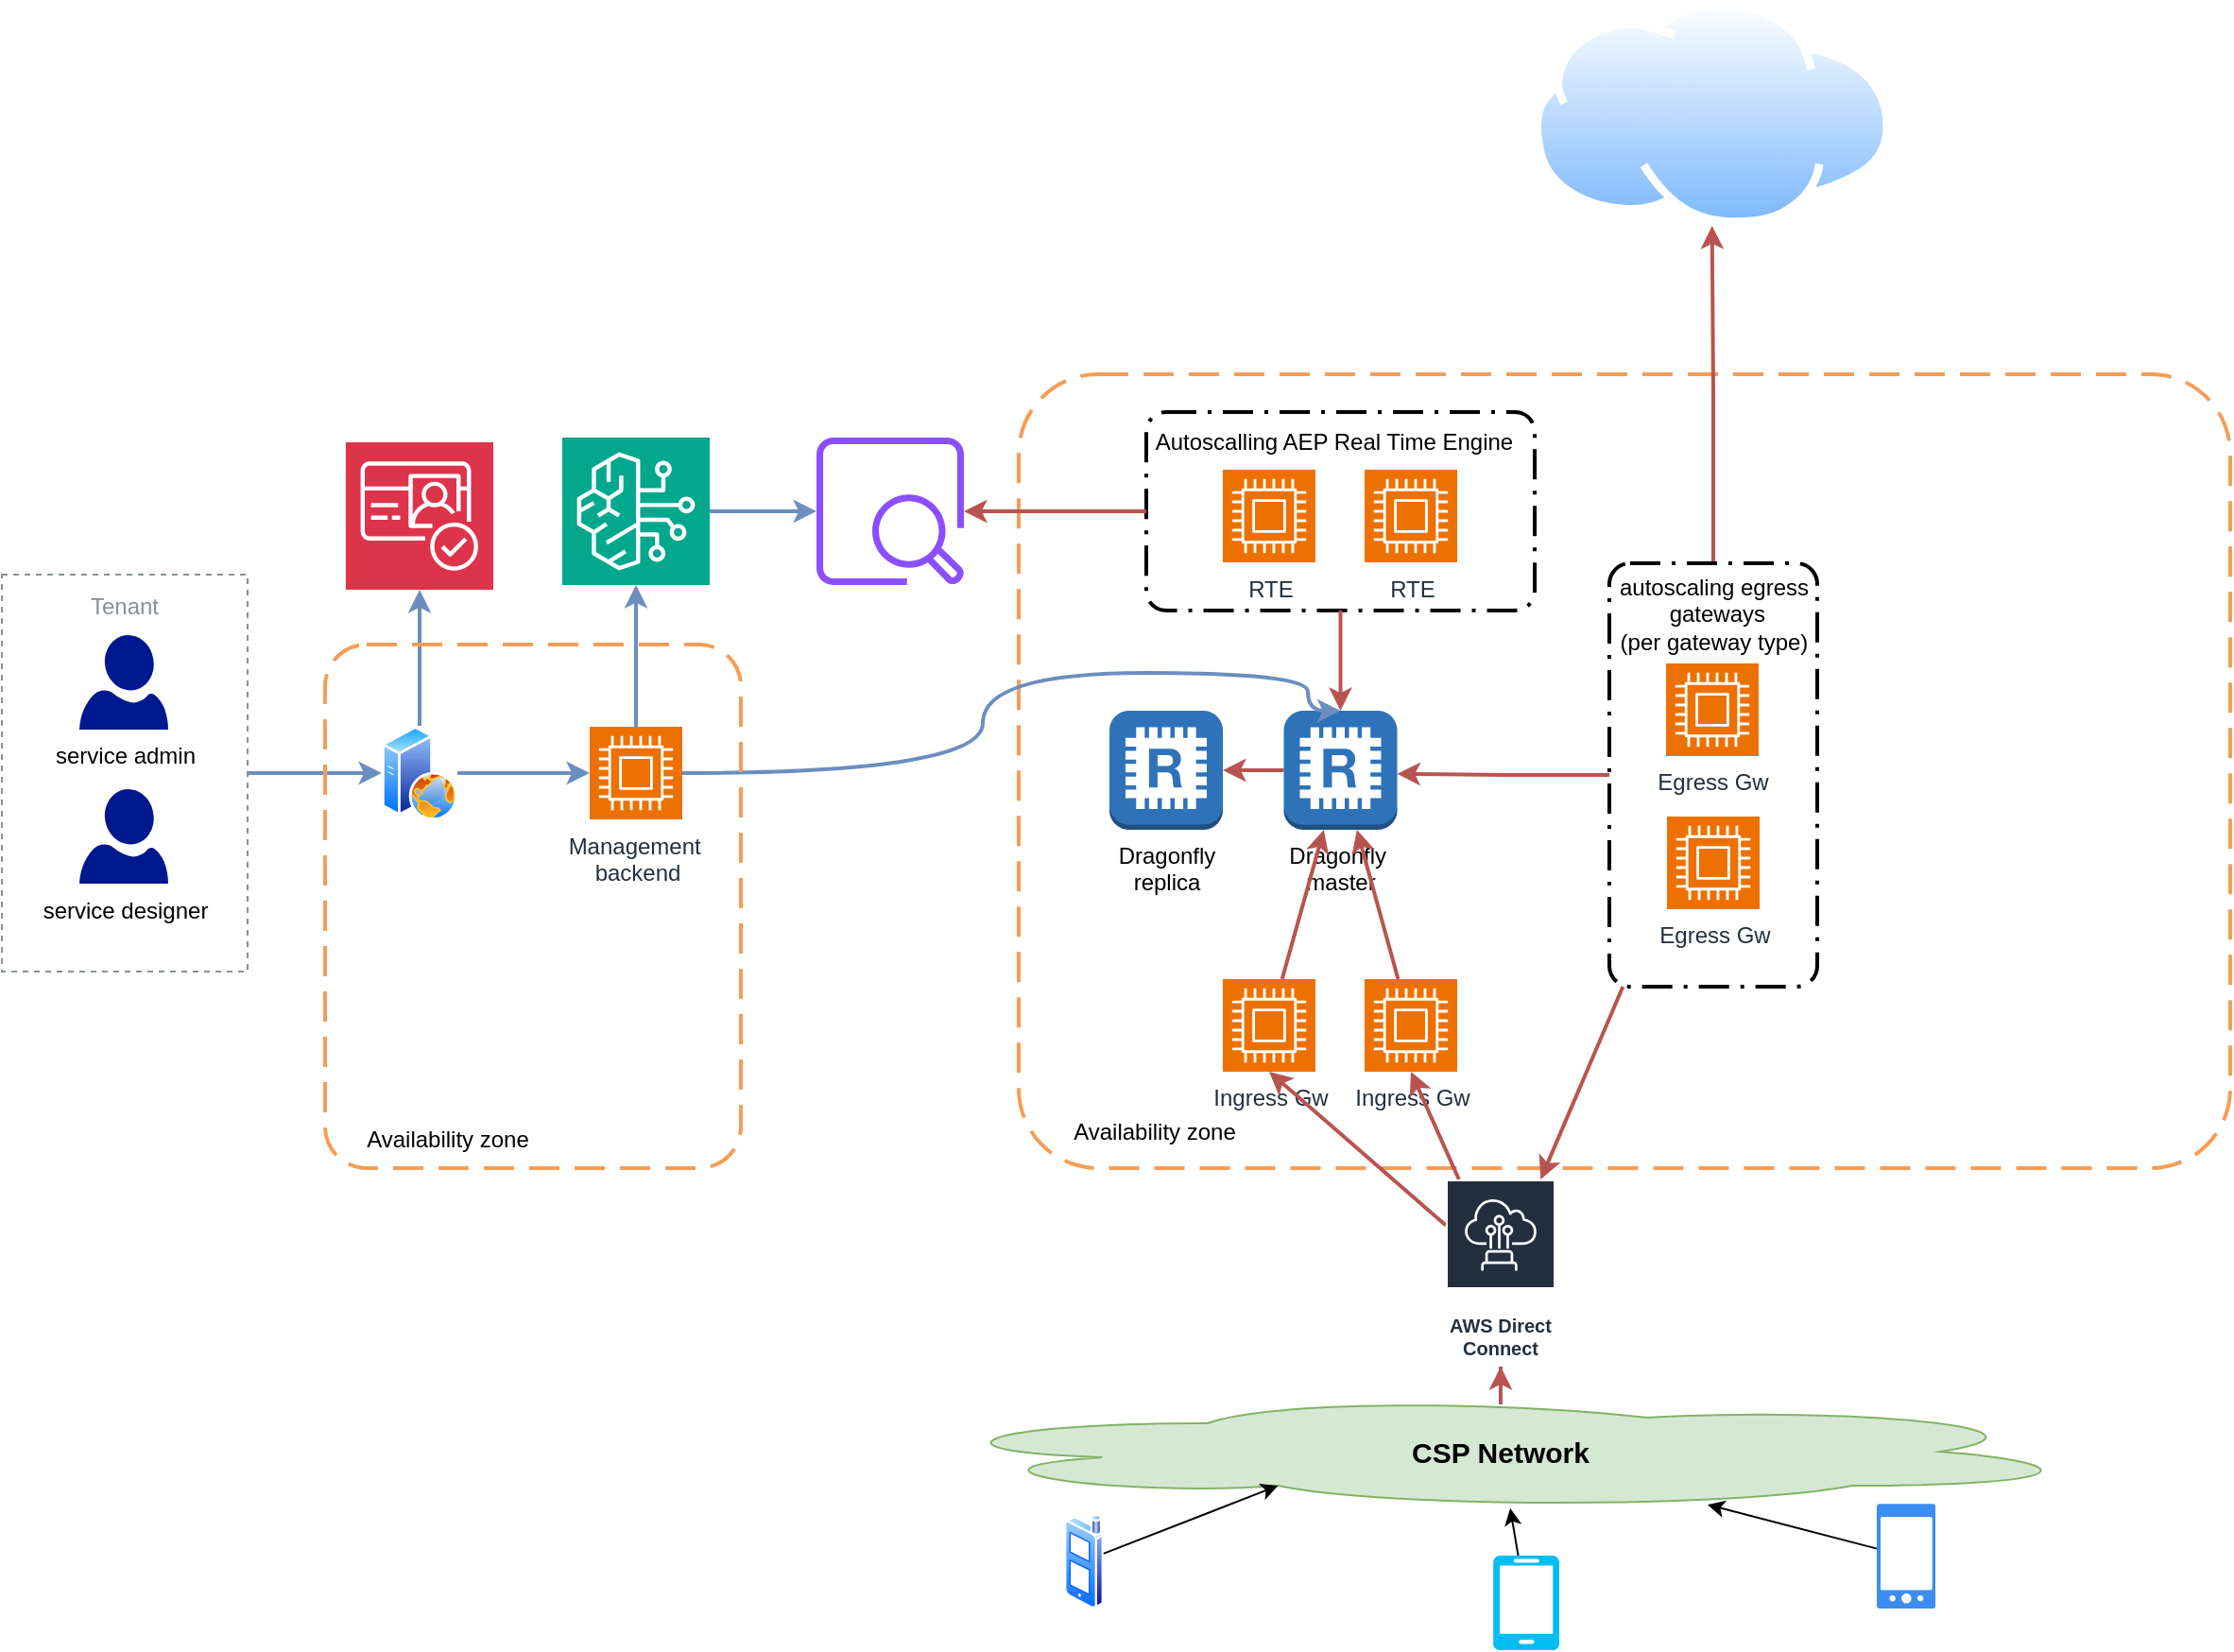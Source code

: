 <mxfile version="26.0.5" pages="3">
  <diagram name="Page-1" id="JDRaCcd1hg9tl_aYsiC9">
    <mxGraphModel dx="1510" dy="749" grid="0" gridSize="10" guides="1" tooltips="1" connect="1" arrows="1" fold="1" page="0" pageScale="1" pageWidth="827" pageHeight="1169" math="0" shadow="0">
      <root>
        <mxCell id="0" />
        <mxCell id="1" parent="0" />
        <mxCell id="zKB7vQTCph_0LIxIcwhi-74" value="" style="rounded=1;arcSize=10;dashed=1;strokeColor=#F59D56;fillColor=default;gradientColor=none;dashPattern=8 4;strokeWidth=2;" parent="1" vertex="1">
          <mxGeometry x="247" y="300" width="641" height="420" as="geometry" />
        </mxCell>
        <mxCell id="zKB7vQTCph_0LIxIcwhi-82" value="Tenant" style="outlineConnect=0;gradientColor=none;html=1;whiteSpace=wrap;fontSize=12;fontStyle=0;strokeColor=#879196;fillColor=none;verticalAlign=top;align=center;fontColor=#879196;dashed=1;spacingTop=3;" parent="1" vertex="1">
          <mxGeometry x="-291" y="406" width="130" height="210" as="geometry" />
        </mxCell>
        <mxCell id="zKB7vQTCph_0LIxIcwhi-35" value="" style="rounded=1;arcSize=10;dashed=1;fillColor=none;gradientColor=none;dashPattern=8 3 1 3;strokeWidth=2;" parent="1" vertex="1">
          <mxGeometry x="314.5" y="320" width="205.5" height="105" as="geometry" />
        </mxCell>
        <mxCell id="zKB7vQTCph_0LIxIcwhi-66" style="rounded=0;orthogonalLoop=1;jettySize=auto;html=1;strokeWidth=2;fillColor=#f8cecc;strokeColor=#b85450;" parent="1" source="zKB7vQTCph_0LIxIcwhi-45" target="zKB7vQTCph_0LIxIcwhi-93" edge="1">
          <mxGeometry relative="1" as="geometry">
            <mxPoint x="542" y="717" as="targetPoint" />
          </mxGeometry>
        </mxCell>
        <mxCell id="zKB7vQTCph_0LIxIcwhi-68" style="edgeStyle=orthogonalEdgeStyle;rounded=0;orthogonalLoop=1;jettySize=auto;html=1;fillColor=#f8cecc;strokeColor=#b85450;strokeWidth=2;" parent="1" source="zKB7vQTCph_0LIxIcwhi-45" target="zKB7vQTCph_0LIxIcwhi-67" edge="1">
          <mxGeometry relative="1" as="geometry" />
        </mxCell>
        <mxCell id="zKB7vQTCph_0LIxIcwhi-45" value="" style="rounded=1;arcSize=10;dashed=1;fillColor=none;gradientColor=none;dashPattern=8 3 1 3;strokeWidth=2;" parent="1" vertex="1">
          <mxGeometry x="559.5" y="400" width="110" height="224" as="geometry" />
        </mxCell>
        <mxCell id="zKB7vQTCph_0LIxIcwhi-42" style="edgeStyle=orthogonalEdgeStyle;rounded=0;orthogonalLoop=1;jettySize=auto;html=1;fillColor=#f8cecc;strokeColor=#b85450;strokeWidth=2;" parent="1" source="zKB7vQTCph_0LIxIcwhi-1" target="zKB7vQTCph_0LIxIcwhi-2" edge="1">
          <mxGeometry relative="1" as="geometry" />
        </mxCell>
        <mxCell id="zKB7vQTCph_0LIxIcwhi-1" value="Dragonfly&amp;nbsp;&lt;div&gt;master&lt;/div&gt;" style="outlineConnect=0;dashed=0;verticalLabelPosition=bottom;verticalAlign=top;align=center;html=1;shape=mxgraph.aws3.redis;fillColor=#2E73B8;gradientColor=none;" parent="1" vertex="1">
          <mxGeometry x="387.25" y="478" width="60" height="63" as="geometry" />
        </mxCell>
        <mxCell id="zKB7vQTCph_0LIxIcwhi-2" value="Dragonfly&lt;div&gt;replica&lt;/div&gt;" style="outlineConnect=0;dashed=0;verticalLabelPosition=bottom;verticalAlign=top;align=center;html=1;shape=mxgraph.aws3.redis;fillColor=#2E73B8;gradientColor=none;" parent="1" vertex="1">
          <mxGeometry x="295" y="478" width="60" height="63" as="geometry" />
        </mxCell>
        <mxCell id="zKB7vQTCph_0LIxIcwhi-33" value="" style="sketch=0;outlineConnect=0;fontColor=#232F3E;gradientColor=none;fillColor=#8C4FFF;strokeColor=none;dashed=0;verticalLabelPosition=bottom;verticalAlign=top;align=center;html=1;fontSize=12;fontStyle=0;aspect=fixed;pointerEvents=1;shape=mxgraph.aws4.opensearch_service_data_node;" parent="1" vertex="1">
          <mxGeometry x="140" y="333.5" width="78" height="78" as="geometry" />
        </mxCell>
        <mxCell id="zKB7vQTCph_0LIxIcwhi-36" style="edgeStyle=orthogonalEdgeStyle;rounded=0;orthogonalLoop=1;jettySize=auto;html=1;fillColor=#f8cecc;strokeColor=#b85450;strokeWidth=2;" parent="1" source="zKB7vQTCph_0LIxIcwhi-35" target="zKB7vQTCph_0LIxIcwhi-33" edge="1">
          <mxGeometry relative="1" as="geometry" />
        </mxCell>
        <mxCell id="zKB7vQTCph_0LIxIcwhi-37" value="" style="edgeStyle=orthogonalEdgeStyle;rounded=0;orthogonalLoop=1;jettySize=auto;html=1;entryX=0.5;entryY=0;entryDx=0;entryDy=0;entryPerimeter=0;fillColor=#f8cecc;strokeColor=#b85450;strokeWidth=2;" parent="1" source="zKB7vQTCph_0LIxIcwhi-35" target="zKB7vQTCph_0LIxIcwhi-1" edge="1">
          <mxGeometry relative="1" as="geometry" />
        </mxCell>
        <mxCell id="zKB7vQTCph_0LIxIcwhi-46" style="edgeStyle=orthogonalEdgeStyle;rounded=0;orthogonalLoop=1;jettySize=auto;html=1;entryX=1;entryY=0.53;entryDx=0;entryDy=0;entryPerimeter=0;fillColor=#f8cecc;strokeColor=#b85450;strokeWidth=2;" parent="1" source="zKB7vQTCph_0LIxIcwhi-45" target="zKB7vQTCph_0LIxIcwhi-1" edge="1">
          <mxGeometry relative="1" as="geometry" />
        </mxCell>
        <mxCell id="zKB7vQTCph_0LIxIcwhi-47" value="RTE" style="sketch=0;points=[[0,0,0],[0.25,0,0],[0.5,0,0],[0.75,0,0],[1,0,0],[0,1,0],[0.25,1,0],[0.5,1,0],[0.75,1,0],[1,1,0],[0,0.25,0],[0,0.5,0],[0,0.75,0],[1,0.25,0],[1,0.5,0],[1,0.75,0]];outlineConnect=0;fontColor=#232F3E;fillColor=#ED7100;strokeColor=#ffffff;dashed=0;verticalLabelPosition=bottom;verticalAlign=top;align=center;html=1;fontSize=12;fontStyle=0;aspect=fixed;shape=mxgraph.aws4.resourceIcon;resIcon=mxgraph.aws4.compute;" parent="1" vertex="1">
          <mxGeometry x="355" y="350.5" width="49" height="49" as="geometry" />
        </mxCell>
        <mxCell id="zKB7vQTCph_0LIxIcwhi-48" value="RTE" style="sketch=0;points=[[0,0,0],[0.25,0,0],[0.5,0,0],[0.75,0,0],[1,0,0],[0,1,0],[0.25,1,0],[0.5,1,0],[0.75,1,0],[1,1,0],[0,0.25,0],[0,0.5,0],[0,0.75,0],[1,0.25,0],[1,0.5,0],[1,0.75,0]];outlineConnect=0;fontColor=#232F3E;fillColor=#ED7100;strokeColor=#ffffff;dashed=0;verticalLabelPosition=bottom;verticalAlign=top;align=center;html=1;fontSize=12;fontStyle=0;aspect=fixed;shape=mxgraph.aws4.resourceIcon;resIcon=mxgraph.aws4.compute;" parent="1" vertex="1">
          <mxGeometry x="430" y="350.5" width="49" height="49" as="geometry" />
        </mxCell>
        <mxCell id="zKB7vQTCph_0LIxIcwhi-49" value="Egress Gw" style="sketch=0;points=[[0,0,0],[0.25,0,0],[0.5,0,0],[0.75,0,0],[1,0,0],[0,1,0],[0.25,1,0],[0.5,1,0],[0.75,1,0],[1,1,0],[0,0.25,0],[0,0.5,0],[0,0.75,0],[1,0.25,0],[1,0.5,0],[1,0.75,0]];outlineConnect=0;fontColor=#232F3E;fillColor=#ED7100;strokeColor=#ffffff;dashed=0;verticalLabelPosition=bottom;verticalAlign=top;align=center;html=1;fontSize=12;fontStyle=0;aspect=fixed;shape=mxgraph.aws4.resourceIcon;resIcon=mxgraph.aws4.compute;" parent="1" vertex="1">
          <mxGeometry x="589.5" y="453" width="49" height="49" as="geometry" />
        </mxCell>
        <mxCell id="zKB7vQTCph_0LIxIcwhi-52" value="Egress Gw" style="sketch=0;points=[[0,0,0],[0.25,0,0],[0.5,0,0],[0.75,0,0],[1,0,0],[0,1,0],[0.25,1,0],[0.5,1,0],[0.75,1,0],[1,1,0],[0,0.25,0],[0,0.5,0],[0,0.75,0],[1,0.25,0],[1,0.5,0],[1,0.75,0]];outlineConnect=0;fontColor=#232F3E;fillColor=#ED7100;strokeColor=#ffffff;dashed=0;verticalLabelPosition=bottom;verticalAlign=top;align=center;html=1;fontSize=12;fontStyle=0;aspect=fixed;shape=mxgraph.aws4.resourceIcon;resIcon=mxgraph.aws4.compute;" parent="1" vertex="1">
          <mxGeometry x="590" y="534" width="49" height="49" as="geometry" />
        </mxCell>
        <mxCell id="zKB7vQTCph_0LIxIcwhi-55" style="rounded=0;orthogonalLoop=1;jettySize=auto;html=1;fillColor=#f8cecc;strokeColor=#b85450;strokeWidth=2;" parent="1" source="zKB7vQTCph_0LIxIcwhi-53" target="zKB7vQTCph_0LIxIcwhi-1" edge="1">
          <mxGeometry relative="1" as="geometry" />
        </mxCell>
        <mxCell id="zKB7vQTCph_0LIxIcwhi-53" value="Ingress Gw" style="sketch=0;points=[[0,0,0],[0.25,0,0],[0.5,0,0],[0.75,0,0],[1,0,0],[0,1,0],[0.25,1,0],[0.5,1,0],[0.75,1,0],[1,1,0],[0,0.25,0],[0,0.5,0],[0,0.75,0],[1,0.25,0],[1,0.5,0],[1,0.75,0]];outlineConnect=0;fontColor=#232F3E;fillColor=#ED7100;strokeColor=#ffffff;dashed=0;verticalLabelPosition=bottom;verticalAlign=top;align=center;html=1;fontSize=12;fontStyle=0;aspect=fixed;shape=mxgraph.aws4.resourceIcon;resIcon=mxgraph.aws4.compute;" parent="1" vertex="1">
          <mxGeometry x="355" y="620" width="49" height="49" as="geometry" />
        </mxCell>
        <mxCell id="zKB7vQTCph_0LIxIcwhi-56" style="rounded=0;orthogonalLoop=1;jettySize=auto;html=1;fillColor=#f8cecc;strokeColor=#b85450;strokeWidth=2;" parent="1" source="zKB7vQTCph_0LIxIcwhi-54" target="zKB7vQTCph_0LIxIcwhi-1" edge="1">
          <mxGeometry relative="1" as="geometry" />
        </mxCell>
        <mxCell id="zKB7vQTCph_0LIxIcwhi-54" value="Ingress Gw" style="sketch=0;points=[[0,0,0],[0.25,0,0],[0.5,0,0],[0.75,0,0],[1,0,0],[0,1,0],[0.25,1,0],[0.5,1,0],[0.75,1,0],[1,1,0],[0,0.25,0],[0,0.5,0],[0,0.75,0],[1,0.25,0],[1,0.5,0],[1,0.75,0]];outlineConnect=0;fontColor=#232F3E;fillColor=#ED7100;strokeColor=#ffffff;dashed=0;verticalLabelPosition=bottom;verticalAlign=top;align=center;html=1;fontSize=12;fontStyle=0;aspect=fixed;shape=mxgraph.aws4.resourceIcon;resIcon=mxgraph.aws4.compute;" parent="1" vertex="1">
          <mxGeometry x="430" y="620" width="49" height="49" as="geometry" />
        </mxCell>
        <mxCell id="zKB7vQTCph_0LIxIcwhi-72" style="edgeStyle=orthogonalEdgeStyle;rounded=0;orthogonalLoop=1;jettySize=auto;html=1;strokeColor=#6C8EBF;strokeWidth=2;" parent="1" source="zKB7vQTCph_0LIxIcwhi-57" target="zKB7vQTCph_0LIxIcwhi-69" edge="1">
          <mxGeometry relative="1" as="geometry" />
        </mxCell>
        <mxCell id="zKB7vQTCph_0LIxIcwhi-57" value="Management&amp;nbsp;&lt;div&gt;backend&lt;/div&gt;" style="sketch=0;points=[[0,0,0],[0.25,0,0],[0.5,0,0],[0.75,0,0],[1,0,0],[0,1,0],[0.25,1,0],[0.5,1,0],[0.75,1,0],[1,1,0],[0,0.25,0],[0,0.5,0],[0,0.75,0],[1,0.25,0],[1,0.5,0],[1,0.75,0]];outlineConnect=0;fontColor=#232F3E;fillColor=#ED7100;strokeColor=#ffffff;dashed=0;verticalLabelPosition=bottom;verticalAlign=top;align=center;html=1;fontSize=12;fontStyle=0;aspect=fixed;shape=mxgraph.aws4.resourceIcon;resIcon=mxgraph.aws4.compute;" parent="1" vertex="1">
          <mxGeometry x="20" y="486.5" width="49" height="49" as="geometry" />
        </mxCell>
        <mxCell id="zKB7vQTCph_0LIxIcwhi-58" value="Autoscalling AEP Real Time Engine" style="text;html=1;align=center;verticalAlign=middle;whiteSpace=wrap;rounded=0;" parent="1" vertex="1">
          <mxGeometry x="309" y="320.5" width="210" height="30" as="geometry" />
        </mxCell>
        <mxCell id="zKB7vQTCph_0LIxIcwhi-59" value="autoscaling egress&lt;div&gt;&amp;nbsp;gateways&lt;/div&gt;&lt;div&gt;(per gateway type)&lt;/div&gt;" style="text;html=1;align=center;verticalAlign=middle;whiteSpace=wrap;rounded=0;" parent="1" vertex="1">
          <mxGeometry x="509.5" y="411.5" width="210" height="30" as="geometry" />
        </mxCell>
        <mxCell id="zKB7vQTCph_0LIxIcwhi-95" style="edgeStyle=orthogonalEdgeStyle;rounded=0;orthogonalLoop=1;jettySize=auto;html=1;fillColor=#f8cecc;strokeColor=#b85450;strokeWidth=2;" parent="1" source="zKB7vQTCph_0LIxIcwhi-63" target="zKB7vQTCph_0LIxIcwhi-93" edge="1">
          <mxGeometry relative="1" as="geometry" />
        </mxCell>
        <mxCell id="zKB7vQTCph_0LIxIcwhi-63" value="CSP Network" style="ellipse;shape=cloud;whiteSpace=wrap;html=1;align=center;fillColor=#d5e8d4;strokeColor=#82b366;fontStyle=1;fontSize=15;" parent="1" vertex="1">
          <mxGeometry x="192" y="840" width="620" height="60" as="geometry" />
        </mxCell>
        <mxCell id="zKB7vQTCph_0LIxIcwhi-64" style="rounded=0;orthogonalLoop=1;jettySize=auto;html=1;entryX=0.5;entryY=1;entryDx=0;entryDy=0;entryPerimeter=0;strokeWidth=2;fillColor=#f8cecc;strokeColor=#b85450;" parent="1" source="zKB7vQTCph_0LIxIcwhi-93" target="zKB7vQTCph_0LIxIcwhi-53" edge="1">
          <mxGeometry relative="1" as="geometry">
            <mxPoint x="439" y="725" as="sourcePoint" />
          </mxGeometry>
        </mxCell>
        <mxCell id="zKB7vQTCph_0LIxIcwhi-65" style="rounded=0;orthogonalLoop=1;jettySize=auto;html=1;entryX=0.5;entryY=1;entryDx=0;entryDy=0;entryPerimeter=0;fillColor=#f8cecc;strokeColor=#b85450;strokeWidth=2;" parent="1" source="zKB7vQTCph_0LIxIcwhi-93" target="zKB7vQTCph_0LIxIcwhi-54" edge="1">
          <mxGeometry relative="1" as="geometry">
            <mxPoint x="479" y="728" as="sourcePoint" />
          </mxGeometry>
        </mxCell>
        <mxCell id="zKB7vQTCph_0LIxIcwhi-67" value="" style="image;aspect=fixed;perimeter=ellipsePerimeter;html=1;align=center;shadow=0;dashed=0;spacingTop=3;image=img/lib/active_directory/internet_cloud.svg;" parent="1" vertex="1">
          <mxGeometry x="519" y="102" width="189.68" height="119.5" as="geometry" />
        </mxCell>
        <mxCell id="zKB7vQTCph_0LIxIcwhi-71" style="edgeStyle=orthogonalEdgeStyle;rounded=0;orthogonalLoop=1;jettySize=auto;html=1;strokeColor=#6C8EBF;strokeWidth=2;" parent="1" source="zKB7vQTCph_0LIxIcwhi-69" target="zKB7vQTCph_0LIxIcwhi-33" edge="1">
          <mxGeometry relative="1" as="geometry" />
        </mxCell>
        <mxCell id="zKB7vQTCph_0LIxIcwhi-69" value="" style="sketch=0;points=[[0,0,0],[0.25,0,0],[0.5,0,0],[0.75,0,0],[1,0,0],[0,1,0],[0.25,1,0],[0.5,1,0],[0.75,1,0],[1,1,0],[0,0.25,0],[0,0.5,0],[0,0.75,0],[1,0.25,0],[1,0.5,0],[1,0.75,0]];outlineConnect=0;fontColor=#232F3E;fillColor=#01A88D;strokeColor=#ffffff;dashed=0;verticalLabelPosition=bottom;verticalAlign=top;align=center;html=1;fontSize=12;fontStyle=0;aspect=fixed;shape=mxgraph.aws4.resourceIcon;resIcon=mxgraph.aws4.bedrock;" parent="1" vertex="1">
          <mxGeometry x="5.5" y="333.5" width="78" height="78" as="geometry" />
        </mxCell>
        <mxCell id="zKB7vQTCph_0LIxIcwhi-73" style="edgeStyle=orthogonalEdgeStyle;rounded=0;orthogonalLoop=1;jettySize=auto;html=1;entryX=0.5;entryY=0;entryDx=0;entryDy=0;entryPerimeter=0;fillColor=#dae8fc;strokeColor=#6C8EBF;strokeWidth=2;curved=1;" parent="1" source="zKB7vQTCph_0LIxIcwhi-57" target="zKB7vQTCph_0LIxIcwhi-1" edge="1">
          <mxGeometry relative="1" as="geometry">
            <Array as="points">
              <mxPoint x="228" y="511" />
              <mxPoint x="228" y="458" />
              <mxPoint x="400" y="458" />
              <mxPoint x="400" y="478" />
            </Array>
          </mxGeometry>
        </mxCell>
        <mxCell id="zKB7vQTCph_0LIxIcwhi-75" value="Availability zone" style="text;html=1;align=center;verticalAlign=middle;whiteSpace=wrap;rounded=0;" parent="1" vertex="1">
          <mxGeometry x="274" y="686" width="90" height="30" as="geometry" />
        </mxCell>
        <mxCell id="zKB7vQTCph_0LIxIcwhi-78" style="edgeStyle=orthogonalEdgeStyle;rounded=0;orthogonalLoop=1;jettySize=auto;html=1;fillColor=#dae8fc;strokeColor=#6c8ebf;strokeWidth=2;" parent="1" source="zKB7vQTCph_0LIxIcwhi-76" target="zKB7vQTCph_0LIxIcwhi-77" edge="1">
          <mxGeometry relative="1" as="geometry" />
        </mxCell>
        <mxCell id="zKB7vQTCph_0LIxIcwhi-76" value="" style="image;aspect=fixed;perimeter=ellipsePerimeter;html=1;align=center;shadow=0;dashed=0;spacingTop=3;image=img/lib/active_directory/web_server.svg;" parent="1" vertex="1">
          <mxGeometry x="-90" y="486" width="40" height="50" as="geometry" />
        </mxCell>
        <mxCell id="zKB7vQTCph_0LIxIcwhi-77" value="" style="sketch=0;points=[[0,0,0],[0.25,0,0],[0.5,0,0],[0.75,0,0],[1,0,0],[0,1,0],[0.25,1,0],[0.5,1,0],[0.75,1,0],[1,1,0],[0,0.25,0],[0,0.5,0],[0,0.75,0],[1,0.25,0],[1,0.5,0],[1,0.75,0]];outlineConnect=0;fontColor=#232F3E;fillColor=#DD344C;strokeColor=#ffffff;dashed=0;verticalLabelPosition=bottom;verticalAlign=top;align=center;html=1;fontSize=12;fontStyle=0;aspect=fixed;shape=mxgraph.aws4.resourceIcon;resIcon=mxgraph.aws4.cognito;" parent="1" vertex="1">
          <mxGeometry x="-109" y="336" width="78" height="78" as="geometry" />
        </mxCell>
        <mxCell id="zKB7vQTCph_0LIxIcwhi-79" style="edgeStyle=orthogonalEdgeStyle;rounded=0;orthogonalLoop=1;jettySize=auto;html=1;entryX=0;entryY=0.5;entryDx=0;entryDy=0;entryPerimeter=0;fillColor=#dae8fc;strokeColor=#6c8ebf;strokeWidth=2;" parent="1" source="zKB7vQTCph_0LIxIcwhi-76" target="zKB7vQTCph_0LIxIcwhi-57" edge="1">
          <mxGeometry relative="1" as="geometry" />
        </mxCell>
        <mxCell id="zKB7vQTCph_0LIxIcwhi-80" value="service admin" style="sketch=0;aspect=fixed;pointerEvents=1;shadow=0;dashed=0;html=1;strokeColor=none;labelPosition=center;verticalLabelPosition=bottom;verticalAlign=top;align=center;fillColor=#00188D;shape=mxgraph.azure.user" parent="1" vertex="1">
          <mxGeometry x="-250" y="438" width="47" height="50" as="geometry" />
        </mxCell>
        <mxCell id="zKB7vQTCph_0LIxIcwhi-81" value="service designer" style="sketch=0;aspect=fixed;pointerEvents=1;shadow=0;dashed=0;html=1;strokeColor=none;labelPosition=center;verticalLabelPosition=bottom;verticalAlign=top;align=center;fillColor=#00188D;shape=mxgraph.azure.user" parent="1" vertex="1">
          <mxGeometry x="-250" y="519.5" width="47" height="50" as="geometry" />
        </mxCell>
        <mxCell id="zKB7vQTCph_0LIxIcwhi-83" style="edgeStyle=orthogonalEdgeStyle;rounded=0;orthogonalLoop=1;jettySize=auto;html=1;entryX=0;entryY=0.5;entryDx=0;entryDy=0;fillColor=#dae8fc;strokeColor=#6c8ebf;strokeWidth=2;" parent="1" source="zKB7vQTCph_0LIxIcwhi-82" target="zKB7vQTCph_0LIxIcwhi-76" edge="1">
          <mxGeometry relative="1" as="geometry" />
        </mxCell>
        <mxCell id="zKB7vQTCph_0LIxIcwhi-84" value="" style="rounded=1;arcSize=10;dashed=1;strokeColor=#F59D56;fillColor=none;gradientColor=none;dashPattern=8 4;strokeWidth=2;" parent="1" vertex="1">
          <mxGeometry x="-120" y="443" width="220" height="277" as="geometry" />
        </mxCell>
        <mxCell id="zKB7vQTCph_0LIxIcwhi-85" value="Availability zone" style="text;html=1;align=center;verticalAlign=middle;whiteSpace=wrap;rounded=0;" parent="1" vertex="1">
          <mxGeometry x="-100" y="690" width="90" height="30" as="geometry" />
        </mxCell>
        <mxCell id="zKB7vQTCph_0LIxIcwhi-86" value="" style="image;aspect=fixed;perimeter=ellipsePerimeter;html=1;align=center;shadow=0;dashed=0;spacingTop=3;image=img/lib/active_directory/cell_phone.svg;" parent="1" vertex="1">
          <mxGeometry x="271" y="903" width="21" height="50" as="geometry" />
        </mxCell>
        <mxCell id="zKB7vQTCph_0LIxIcwhi-89" style="rounded=0;orthogonalLoop=1;jettySize=auto;html=1;" parent="1" source="zKB7vQTCph_0LIxIcwhi-87" target="zKB7vQTCph_0LIxIcwhi-63" edge="1">
          <mxGeometry relative="1" as="geometry" />
        </mxCell>
        <mxCell id="zKB7vQTCph_0LIxIcwhi-87" value="" style="verticalLabelPosition=bottom;html=1;verticalAlign=top;align=center;strokeColor=none;fillColor=#00BEF2;shape=mxgraph.azure.mobile;pointerEvents=1;" parent="1" vertex="1">
          <mxGeometry x="498" y="925" width="35" height="50" as="geometry" />
        </mxCell>
        <mxCell id="zKB7vQTCph_0LIxIcwhi-88" style="rounded=0;orthogonalLoop=1;jettySize=auto;html=1;entryX=0.31;entryY=0.8;entryDx=0;entryDy=0;entryPerimeter=0;" parent="1" source="zKB7vQTCph_0LIxIcwhi-86" target="zKB7vQTCph_0LIxIcwhi-63" edge="1">
          <mxGeometry relative="1" as="geometry" />
        </mxCell>
        <mxCell id="zKB7vQTCph_0LIxIcwhi-91" style="rounded=0;orthogonalLoop=1;jettySize=auto;html=1;" parent="1" source="zKB7vQTCph_0LIxIcwhi-90" target="zKB7vQTCph_0LIxIcwhi-63" edge="1">
          <mxGeometry relative="1" as="geometry" />
        </mxCell>
        <mxCell id="zKB7vQTCph_0LIxIcwhi-90" value="" style="sketch=0;html=1;aspect=fixed;strokeColor=none;shadow=0;fillColor=#3B8DF1;verticalAlign=top;labelPosition=center;verticalLabelPosition=bottom;shape=mxgraph.gcp2.phone_android" parent="1" vertex="1">
          <mxGeometry x="701" y="897.64" width="31" height="55.36" as="geometry" />
        </mxCell>
        <mxCell id="zKB7vQTCph_0LIxIcwhi-93" value="AWS Direct Connect" style="sketch=0;outlineConnect=0;fontColor=#232F3E;gradientColor=none;strokeColor=#ffffff;fillColor=#232F3E;dashed=0;verticalLabelPosition=middle;verticalAlign=bottom;align=center;html=1;whiteSpace=wrap;fontSize=10;fontStyle=1;spacing=3;shape=mxgraph.aws4.productIcon;prIcon=mxgraph.aws4.direct_connect;" parent="1" vertex="1">
          <mxGeometry x="473" y="726" width="58" height="99" as="geometry" />
        </mxCell>
      </root>
    </mxGraphModel>
  </diagram>
  <diagram id="1s23Qecpu8gFvEDuM7Jj" name="Page-2">
    <mxGraphModel dx="3575" dy="2273" grid="0" gridSize="10" guides="1" tooltips="1" connect="1" arrows="1" fold="1" page="0" pageScale="1" pageWidth="827" pageHeight="1169" math="0" shadow="0">
      <root>
        <mxCell id="0" />
        <mxCell id="1" parent="0" />
        <mxCell id="sy5VLaExMFTQh7F5YBlJ-1" value="AWS Cloud" style="sketch=0;outlineConnect=0;gradientColor=none;html=1;whiteSpace=wrap;fontSize=12;fontStyle=0;shape=mxgraph.aws4.group;grIcon=mxgraph.aws4.group_aws_cloud;strokeColor=#AAB7B8;fillColor=none;verticalAlign=top;align=left;spacingLeft=30;fontColor=#AAB7B8;dashed=0;" parent="1" vertex="1">
          <mxGeometry x="-331" y="-68" width="1751" height="861" as="geometry" />
        </mxCell>
        <mxCell id="S0VbNr_1chNx2PSHg-j4-2" value="Region" style="points=[[0,0],[0.25,0],[0.5,0],[0.75,0],[1,0],[1,0.25],[1,0.5],[1,0.75],[1,1],[0.75,1],[0.5,1],[0.25,1],[0,1],[0,0.75],[0,0.5],[0,0.25]];outlineConnect=0;gradientColor=none;html=1;whiteSpace=wrap;fontSize=12;fontStyle=0;container=1;pointerEvents=0;collapsible=0;recursiveResize=0;shape=mxgraph.aws4.group;grIcon=mxgraph.aws4.group_region;strokeColor=#00A4A6;fillColor=none;verticalAlign=top;align=left;spacingLeft=30;fontColor=#147EBA;dashed=1;" parent="1" vertex="1">
          <mxGeometry x="-281" y="-35" width="1673" height="806" as="geometry" />
        </mxCell>
        <mxCell id="S0VbNr_1chNx2PSHg-j4-1" value="VPC" style="shape=mxgraph.ibm.box;prType=vpc;fontStyle=0;verticalAlign=top;align=left;spacingLeft=32;spacingTop=4;fillColor=none;rounded=0;whiteSpace=wrap;html=1;strokeColor=#4376BB;strokeWidth=2;dashed=0;container=1;spacing=-4;collapsible=0;expand=0;recursiveResize=0;" parent="S0VbNr_1chNx2PSHg-j4-2" vertex="1">
          <mxGeometry x="42" y="44" width="1597" height="714" as="geometry" />
        </mxCell>
        <mxCell id="S0VbNr_1chNx2PSHg-j4-13" value="Management&amp;nbsp;&lt;div&gt;traffic ALB&amp;nbsp;&lt;/div&gt;" style="outlineConnect=0;dashed=0;verticalLabelPosition=bottom;verticalAlign=top;align=center;html=1;shape=mxgraph.aws3.application_load_balancer;fillColor=#F58534;gradientColor=none;" parent="S0VbNr_1chNx2PSHg-j4-1" vertex="1">
          <mxGeometry x="129" y="335.4" width="69" height="72" as="geometry" />
        </mxCell>
        <mxCell id="S0VbNr_1chNx2PSHg-j4-35" value="CSP Gateway" style="outlineConnect=0;dashed=0;verticalLabelPosition=bottom;verticalAlign=top;align=center;html=1;shape=mxgraph.aws3.internet_gateway;fillColor=#F58534;gradientColor=none;" parent="S0VbNr_1chNx2PSHg-j4-1" vertex="1">
          <mxGeometry x="773" y="597" width="69" height="72" as="geometry" />
        </mxCell>
        <mxCell id="S0VbNr_1chNx2PSHg-j4-40" value="Egress only&amp;nbsp;&lt;div&gt;Internet gateway&lt;/div&gt;" style="outlineConnect=0;dashed=0;verticalLabelPosition=bottom;verticalAlign=top;align=center;html=1;shape=mxgraph.aws3.internet_gateway;fillColor=#F58534;gradientColor=none;" parent="S0VbNr_1chNx2PSHg-j4-1" vertex="1">
          <mxGeometry x="1500" y="425.5" width="69" height="72" as="geometry" />
        </mxCell>
        <mxCell id="S0VbNr_1chNx2PSHg-j4-19" value="ingress gateway" style="outlineConnect=0;dashed=0;verticalLabelPosition=bottom;verticalAlign=top;align=center;html=1;shape=mxgraph.aws3.internet_gateway;fillColor=#F58534;gradientColor=none;" parent="S0VbNr_1chNx2PSHg-j4-1" vertex="1">
          <mxGeometry x="24" y="335.4" width="69" height="72" as="geometry" />
        </mxCell>
        <mxCell id="S0VbNr_1chNx2PSHg-j4-20" style="edgeStyle=orthogonalEdgeStyle;rounded=0;orthogonalLoop=1;jettySize=auto;html=1;strokeWidth=3;fillColor=#dae8fc;strokeColor=#6c8ebf;exitX=1;exitY=0.5;exitDx=0;exitDy=0;exitPerimeter=0;" parent="S0VbNr_1chNx2PSHg-j4-1" source="S0VbNr_1chNx2PSHg-j4-19" target="S0VbNr_1chNx2PSHg-j4-13" edge="1">
          <mxGeometry relative="1" as="geometry">
            <mxPoint x="76.571" y="355.4" as="sourcePoint" />
          </mxGeometry>
        </mxCell>
        <mxCell id="sy5VLaExMFTQh7F5YBlJ-9" value="2" style="rounded=1;whiteSpace=wrap;html=1;fillColor=#6600CC;strokeColor=#82b366;fontSize=24;fontColor=#FFFFFF;fontStyle=1" parent="S0VbNr_1chNx2PSHg-j4-1" vertex="1">
          <mxGeometry x="715" y="655" width="46" height="43" as="geometry" />
        </mxCell>
        <mxCell id="sy5VLaExMFTQh7F5YBlJ-11" value="4" style="rounded=1;whiteSpace=wrap;html=1;fillColor=#6600CC;strokeColor=#82b366;fontSize=24;fontColor=#FFFFFF;fontStyle=1" parent="S0VbNr_1chNx2PSHg-j4-1" vertex="1">
          <mxGeometry x="1493" y="377" width="46" height="43" as="geometry" />
        </mxCell>
        <mxCell id="sy5VLaExMFTQh7F5YBlJ-13" value="6" style="rounded=1;whiteSpace=wrap;html=1;fillColor=#6600CC;strokeColor=#82b366;fontSize=24;fontColor=#FFFFFF;fontStyle=1" parent="S0VbNr_1chNx2PSHg-j4-1" vertex="1">
          <mxGeometry x="35.5" y="275" width="46" height="43" as="geometry" />
        </mxCell>
        <mxCell id="7RBB2trw8_pAzwCo_AKe-15" value="Availability zone&lt;div&gt;(two zones)&lt;/div&gt;" style="sketch=0;outlineConnect=0;gradientColor=none;html=1;whiteSpace=wrap;fontSize=10;fontStyle=0;shape=mxgraph.aws4.group;grIcon=mxgraph.aws4.group_availability_zone;strokeColor=#545B64;fillColor=none;verticalAlign=top;align=left;spacingLeft=30;fontColor=#545B64;dashed=1;" parent="S0VbNr_1chNx2PSHg-j4-2" vertex="1">
          <mxGeometry x="269" y="54" width="188" height="550" as="geometry" />
        </mxCell>
        <mxCell id="S0VbNr_1chNx2PSHg-j4-3" value="Availability zone (minimum 2 zones)" style="sketch=0;outlineConnect=0;gradientColor=none;html=1;whiteSpace=wrap;fontSize=10;fontStyle=0;shape=mxgraph.aws4.group;grIcon=mxgraph.aws4.group_availability_zone;strokeColor=#545B64;fillColor=none;verticalAlign=top;align=left;spacingLeft=30;fontColor=#545B64;dashed=1;" parent="S0VbNr_1chNx2PSHg-j4-2" vertex="1">
          <mxGeometry x="495" y="54" width="813" height="550" as="geometry" />
        </mxCell>
        <mxCell id="S0VbNr_1chNx2PSHg-j4-63" value="Internal-SG" style="fontStyle=0;verticalAlign=top;align=center;spacingTop=-2;fillColor=none;rounded=0;whiteSpace=wrap;html=1;strokeColor=#FF0000;strokeWidth=2;dashed=1;container=1;collapsible=0;expand=0;recursiveResize=0;" parent="S0VbNr_1chNx2PSHg-j4-2" vertex="1">
          <mxGeometry x="559" y="124" width="389" height="340" as="geometry" />
        </mxCell>
        <mxCell id="7RBB2trw8_pAzwCo_AKe-9" value="Auto Scaling group" style="points=[[0,0],[0.25,0],[0.5,0],[0.75,0],[1,0],[1,0.25],[1,0.5],[1,0.75],[1,1],[0.75,1],[0.5,1],[0.25,1],[0,1],[0,0.75],[0,0.5],[0,0.25]];outlineConnect=0;gradientColor=none;html=1;whiteSpace=wrap;fontSize=12;fontStyle=0;container=1;pointerEvents=0;collapsible=0;recursiveResize=0;shape=mxgraph.aws4.groupCenter;grIcon=mxgraph.aws4.group_auto_scaling_group;grStroke=1;strokeColor=#D86613;fillColor=none;verticalAlign=top;align=center;fontColor=#D86613;dashed=1;spacingTop=25;" parent="S0VbNr_1chNx2PSHg-j4-63" vertex="1">
          <mxGeometry x="60" y="100" width="130" height="120" as="geometry" />
        </mxCell>
        <mxCell id="S0VbNr_1chNx2PSHg-j4-55" style="rounded=0;orthogonalLoop=1;jettySize=auto;html=1;fillColor=#f8cecc;strokeColor=#b85450;strokeWidth=4;" parent="S0VbNr_1chNx2PSHg-j4-2" source="S0VbNr_1chNx2PSHg-j4-14" target="S0VbNr_1chNx2PSHg-j4-22" edge="1">
          <mxGeometry relative="1" as="geometry" />
        </mxCell>
        <mxCell id="S0VbNr_1chNx2PSHg-j4-14" value="NW-LAN" style="sketch=0;outlineConnect=0;gradientColor=none;html=1;whiteSpace=wrap;fontSize=10;fontStyle=0;shape=mxgraph.aws4.group;grIcon=mxgraph.aws4.group_subnet;strokeColor=#879196;fillColor=none;verticalAlign=top;align=left;spacingLeft=30;fontColor=#879196;dashed=0;" parent="S0VbNr_1chNx2PSHg-j4-2" vertex="1">
          <mxGeometry x="535" y="477" width="430" height="110" as="geometry" />
        </mxCell>
        <mxCell id="S0VbNr_1chNx2PSHg-j4-17" value="SIP-INET-SG" style="fontStyle=0;verticalAlign=top;align=center;spacingTop=-2;fillColor=none;rounded=0;whiteSpace=wrap;html=1;strokeColor=#FF0000;strokeWidth=2;dashed=1;container=1;collapsible=0;expand=0;recursiveResize=0;fontSize=10;" parent="S0VbNr_1chNx2PSHg-j4-2" vertex="1">
          <mxGeometry x="619" y="486" width="180" height="94" as="geometry" />
        </mxCell>
        <mxCell id="S0VbNr_1chNx2PSHg-j4-15" value="SIP GW" style="sketch=0;points=[[0,0,0],[0.25,0,0],[0.5,0,0],[0.75,0,0],[1,0,0],[0,1,0],[0.25,1,0],[0.5,1,0],[0.75,1,0],[1,1,0],[0,0.25,0],[0,0.5,0],[0,0.75,0],[1,0.25,0],[1,0.5,0],[1,0.75,0]];outlineConnect=0;fontColor=#232F3E;fillColor=#ED7100;strokeColor=#ffffff;dashed=0;verticalLabelPosition=bottom;verticalAlign=top;align=center;html=1;fontSize=10;fontStyle=0;aspect=fixed;shape=mxgraph.aws4.resourceIcon;resIcon=mxgraph.aws4.compute;" parent="S0VbNr_1chNx2PSHg-j4-17" vertex="1">
          <mxGeometry x="26" y="25" width="44" height="44" as="geometry" />
        </mxCell>
        <mxCell id="S0VbNr_1chNx2PSHg-j4-16" value="SIP GW" style="sketch=0;points=[[0,0,0],[0.25,0,0],[0.5,0,0],[0.75,0,0],[1,0,0],[0,1,0],[0.25,1,0],[0.5,1,0],[0.75,1,0],[1,1,0],[0,0.25,0],[0,0.5,0],[0,0.75,0],[1,0.25,0],[1,0.5,0],[1,0.75,0]];outlineConnect=0;fontColor=#232F3E;fillColor=#ED7100;strokeColor=#ffffff;dashed=0;verticalLabelPosition=bottom;verticalAlign=top;align=center;html=1;fontSize=10;fontStyle=0;aspect=fixed;shape=mxgraph.aws4.resourceIcon;resIcon=mxgraph.aws4.compute;" parent="S0VbNr_1chNx2PSHg-j4-17" vertex="1">
          <mxGeometry x="96" y="25" width="44" height="44" as="geometry" />
        </mxCell>
        <mxCell id="S0VbNr_1chNx2PSHg-j4-27" style="edgeStyle=orthogonalEdgeStyle;rounded=0;orthogonalLoop=1;jettySize=auto;html=1;fillColor=#dae8fc;strokeColor=#6c8ebf;strokeWidth=3;" parent="S0VbNr_1chNx2PSHg-j4-2" source="S0VbNr_1chNx2PSHg-j4-4" target="S0VbNr_1chNx2PSHg-j4-22" edge="1">
          <mxGeometry relative="1" as="geometry">
            <Array as="points">
              <mxPoint x="442" y="407" />
              <mxPoint x="442" y="407" />
            </Array>
          </mxGeometry>
        </mxCell>
        <mxCell id="S0VbNr_1chNx2PSHg-j4-4" value="MGMT-LAN" style="sketch=0;outlineConnect=0;gradientColor=none;html=1;whiteSpace=wrap;fontSize=10;fontStyle=0;shape=mxgraph.aws4.group;grIcon=mxgraph.aws4.group_subnet;strokeColor=#879196;fillColor=none;verticalAlign=top;align=left;spacingLeft=30;fontColor=#879196;dashed=0;" parent="S0VbNr_1chNx2PSHg-j4-2" vertex="1">
          <mxGeometry x="295" y="136" width="123" height="456" as="geometry" />
        </mxCell>
        <mxCell id="S0VbNr_1chNx2PSHg-j4-12" value="MGMT-INET-SG" style="fontStyle=0;verticalAlign=top;align=center;spacingTop=-2;fillColor=none;rounded=0;whiteSpace=wrap;html=1;strokeColor=#FF0000;strokeWidth=2;dashed=1;container=1;collapsible=0;expand=0;recursiveResize=0;fontSize=10;" parent="S0VbNr_1chNx2PSHg-j4-2" vertex="1">
          <mxGeometry x="308" y="175" width="100" height="407" as="geometry" />
        </mxCell>
        <mxCell id="KXgXVETjHcXVpqBJUY9l-1" value="git bucket" style="sketch=0;points=[[0,0,0],[0.25,0,0],[0.5,0,0],[0.75,0,0],[1,0,0],[0,1,0],[0.25,1,0],[0.5,1,0],[0.75,1,0],[1,1,0],[0,0.25,0],[0,0.5,0],[0,0.75,0],[1,0.25,0],[1,0.5,0],[1,0.75,0]];outlineConnect=0;fontColor=#232F3E;fillColor=#ED7100;strokeColor=#ffffff;dashed=0;verticalLabelPosition=bottom;verticalAlign=top;align=center;html=1;fontSize=10;fontStyle=0;aspect=fixed;shape=mxgraph.aws4.resourceIcon;resIcon=mxgraph.aws4.compute;" parent="S0VbNr_1chNx2PSHg-j4-12" vertex="1">
          <mxGeometry x="20" y="181.5" width="44" height="44" as="geometry" />
        </mxCell>
        <mxCell id="S0VbNr_1chNx2PSHg-j4-6" value="nginx static&lt;div style=&quot;font-size: 10px;&quot;&gt;&amp;nbsp;content&lt;/div&gt;" style="sketch=0;points=[[0,0,0],[0.25,0,0],[0.5,0,0],[0.75,0,0],[1,0,0],[0,1,0],[0.25,1,0],[0.5,1,0],[0.75,1,0],[1,1,0],[0,0.25,0],[0,0.5,0],[0,0.75,0],[1,0.25,0],[1,0.5,0],[1,0.75,0]];outlineConnect=0;fontColor=#232F3E;fillColor=#ED7100;strokeColor=#ffffff;dashed=0;verticalLabelPosition=bottom;verticalAlign=top;align=center;html=1;fontSize=10;fontStyle=0;aspect=fixed;shape=mxgraph.aws4.resourceIcon;resIcon=mxgraph.aws4.compute;" parent="S0VbNr_1chNx2PSHg-j4-12" vertex="1">
          <mxGeometry x="20" y="264.8" width="44" height="44" as="geometry" />
        </mxCell>
        <mxCell id="KXgXVETjHcXVpqBJUY9l-2" value="Config db" style="sketch=0;points=[[0,0,0],[0.25,0,0],[0.5,0,0],[0.75,0,0],[1,0,0],[0,1,0],[0.25,1,0],[0.5,1,0],[0.75,1,0],[1,1,0],[0,0.25,0],[0,0.5,0],[0,0.75,0],[1,0.25,0],[1,0.5,0],[1,0.75,0]];outlineConnect=0;fontColor=#232F3E;fillColor=#ED7100;strokeColor=#ffffff;dashed=0;verticalLabelPosition=bottom;verticalAlign=top;align=center;html=1;fontSize=10;fontStyle=0;aspect=fixed;shape=mxgraph.aws4.resourceIcon;resIcon=mxgraph.aws4.compute;" parent="S0VbNr_1chNx2PSHg-j4-12" vertex="1">
          <mxGeometry x="20" y="99" width="44" height="44" as="geometry" />
        </mxCell>
        <mxCell id="S0VbNr_1chNx2PSHg-j4-8" value="gui-backend" style="sketch=0;points=[[0,0,0],[0.25,0,0],[0.5,0,0],[0.75,0,0],[1,0,0],[0,1,0],[0.25,1,0],[0.5,1,0],[0.75,1,0],[1,1,0],[0,0.25,0],[0,0.5,0],[0,0.75,0],[1,0.25,0],[1,0.5,0],[1,0.75,0]];outlineConnect=0;fontColor=#232F3E;fillColor=#ED7100;strokeColor=#ffffff;dashed=0;verticalLabelPosition=bottom;verticalAlign=top;align=center;html=1;fontSize=10;fontStyle=0;aspect=fixed;shape=mxgraph.aws4.resourceIcon;resIcon=mxgraph.aws4.compute;" parent="S0VbNr_1chNx2PSHg-j4-2" vertex="1">
          <mxGeometry x="328" y="514" width="44" height="44" as="geometry" />
        </mxCell>
        <mxCell id="S0VbNr_1chNx2PSHg-j4-22" value="MBAT-REDIS-LAN" style="sketch=0;outlineConnect=0;gradientColor=none;html=1;whiteSpace=wrap;fontSize=10;fontStyle=0;shape=mxgraph.aws4.group;grIcon=mxgraph.aws4.group_subnet;strokeColor=#879196;fillColor=none;verticalAlign=top;align=left;spacingLeft=30;fontColor=#879196;dashed=0;" parent="S0VbNr_1chNx2PSHg-j4-2" vertex="1">
          <mxGeometry x="535" y="362.5" width="428" height="89" as="geometry" />
        </mxCell>
        <mxCell id="S0VbNr_1chNx2PSHg-j4-23" value="MB-Redis" style="sketch=0;points=[[0,0,0],[0.25,0,0],[0.5,0,0],[0.75,0,0],[1,0,0],[0,1,0],[0.25,1,0],[0.5,1,0],[0.75,1,0],[1,1,0],[0,0.25,0],[0,0.5,0],[0,0.75,0],[1,0.25,0],[1,0.5,0],[1,0.75,0]];outlineConnect=0;fontColor=#232F3E;fillColor=#ED7100;strokeColor=#ffffff;dashed=0;verticalLabelPosition=bottom;verticalAlign=top;align=center;html=1;fontSize=10;fontStyle=0;aspect=fixed;shape=mxgraph.aws4.resourceIcon;resIcon=mxgraph.aws4.compute;" parent="S0VbNr_1chNx2PSHg-j4-2" vertex="1">
          <mxGeometry x="695" y="385" width="44" height="44" as="geometry" />
        </mxCell>
        <mxCell id="S0VbNr_1chNx2PSHg-j4-24" value="MB-Redis" style="sketch=0;points=[[0,0,0],[0.25,0,0],[0.5,0,0],[0.75,0,0],[1,0,0],[0,1,0],[0.25,1,0],[0.5,1,0],[0.75,1,0],[1,1,0],[0,0.25,0],[0,0.5,0],[0,0.75,0],[1,0.25,0],[1,0.5,0],[1,0.75,0]];outlineConnect=0;fontColor=#232F3E;fillColor=#ED7100;strokeColor=#ffffff;dashed=0;verticalLabelPosition=bottom;verticalAlign=top;align=center;html=1;fontSize=10;fontStyle=0;aspect=fixed;shape=mxgraph.aws4.resourceIcon;resIcon=mxgraph.aws4.compute;" parent="S0VbNr_1chNx2PSHg-j4-2" vertex="1">
          <mxGeometry x="755" y="385" width="44" height="44" as="geometry" />
        </mxCell>
        <mxCell id="S0VbNr_1chNx2PSHg-j4-28" value="T-Redis" style="sketch=0;points=[[0,0,0],[0.25,0,0],[0.5,0,0],[0.75,0,0],[1,0,0],[0,1,0],[0.25,1,0],[0.5,1,0],[0.75,1,0],[1,1,0],[0,0.25,0],[0,0.5,0],[0,0.75,0],[1,0.25,0],[1,0.5,0],[1,0.75,0]];outlineConnect=0;fontColor=#232F3E;fillColor=#ED7100;strokeColor=#ffffff;dashed=0;verticalLabelPosition=bottom;verticalAlign=top;align=center;html=1;fontSize=10;fontStyle=0;aspect=fixed;shape=mxgraph.aws4.resourceIcon;resIcon=mxgraph.aws4.compute;" parent="S0VbNr_1chNx2PSHg-j4-2" vertex="1">
          <mxGeometry x="565" y="385" width="44" height="44" as="geometry" />
        </mxCell>
        <mxCell id="S0VbNr_1chNx2PSHg-j4-29" value="T-Redis" style="sketch=0;points=[[0,0,0],[0.25,0,0],[0.5,0,0],[0.75,0,0],[1,0,0],[0,1,0],[0.25,1,0],[0.5,1,0],[0.75,1,0],[1,1,0],[0,0.25,0],[0,0.5,0],[0,0.75,0],[1,0.25,0],[1,0.5,0],[1,0.75,0]];outlineConnect=0;fontColor=#232F3E;fillColor=#ED7100;strokeColor=#ffffff;dashed=0;verticalLabelPosition=bottom;verticalAlign=top;align=center;html=1;fontSize=10;fontStyle=0;aspect=fixed;shape=mxgraph.aws4.resourceIcon;resIcon=mxgraph.aws4.compute;" parent="S0VbNr_1chNx2PSHg-j4-2" vertex="1">
          <mxGeometry x="619" y="385" width="44" height="44" as="geometry" />
        </mxCell>
        <mxCell id="S0VbNr_1chNx2PSHg-j4-54" value="Redis/TCP" style="edgeStyle=orthogonalEdgeStyle;rounded=0;orthogonalLoop=1;jettySize=auto;html=1;fillColor=#f8cecc;strokeColor=#b85450;strokeWidth=3;" parent="S0VbNr_1chNx2PSHg-j4-2" source="S0VbNr_1chNx2PSHg-j4-31" target="S0VbNr_1chNx2PSHg-j4-22" edge="1">
          <mxGeometry relative="1" as="geometry">
            <Array as="points">
              <mxPoint x="1096" y="377" />
            </Array>
          </mxGeometry>
        </mxCell>
        <mxCell id="S0VbNr_1chNx2PSHg-j4-31" value="BSS-LAN" style="sketch=0;outlineConnect=0;gradientColor=none;html=1;whiteSpace=wrap;fontSize=10;fontStyle=0;shape=mxgraph.aws4.group;grIcon=mxgraph.aws4.group_subnet;strokeColor=#879196;fillColor=none;verticalAlign=top;align=left;spacingLeft=30;fontColor=#879196;dashed=0;" parent="S0VbNr_1chNx2PSHg-j4-2" vertex="1">
          <mxGeometry x="998" y="422" width="290" height="163" as="geometry" />
        </mxCell>
        <mxCell id="S0VbNr_1chNx2PSHg-j4-32" value="BSS-SG" style="fontStyle=0;verticalAlign=top;align=center;spacingTop=-2;fillColor=none;rounded=0;whiteSpace=wrap;html=1;strokeColor=#FF0000;strokeWidth=2;dashed=1;container=1;collapsible=0;expand=0;recursiveResize=0;fontSize=10;" parent="S0VbNr_1chNx2PSHg-j4-2" vertex="1">
          <mxGeometry x="1082" y="432" width="180" height="147" as="geometry" />
        </mxCell>
        <mxCell id="S0VbNr_1chNx2PSHg-j4-33" value="GW" style="sketch=0;points=[[0,0,0],[0.25,0,0],[0.5,0,0],[0.75,0,0],[1,0,0],[0,1,0],[0.25,1,0],[0.5,1,0],[0.75,1,0],[1,1,0],[0,0.25,0],[0,0.5,0],[0,0.75,0],[1,0.25,0],[1,0.5,0],[1,0.75,0]];outlineConnect=0;fontColor=#232F3E;fillColor=#ED7100;strokeColor=#ffffff;dashed=0;verticalLabelPosition=bottom;verticalAlign=top;align=center;html=1;fontSize=10;fontStyle=0;aspect=fixed;shape=mxgraph.aws4.resourceIcon;resIcon=mxgraph.aws4.compute;" parent="S0VbNr_1chNx2PSHg-j4-32" vertex="1">
          <mxGeometry x="25" y="70" width="44" height="44" as="geometry" />
        </mxCell>
        <mxCell id="S0VbNr_1chNx2PSHg-j4-34" value="GW" style="sketch=0;points=[[0,0,0],[0.25,0,0],[0.5,0,0],[0.75,0,0],[1,0,0],[0,1,0],[0.25,1,0],[0.5,1,0],[0.75,1,0],[1,1,0],[0,0.25,0],[0,0.5,0],[0,0.75,0],[1,0.25,0],[1,0.5,0],[1,0.75,0]];outlineConnect=0;fontColor=#232F3E;fillColor=#ED7100;strokeColor=#ffffff;dashed=0;verticalLabelPosition=bottom;verticalAlign=top;align=center;html=1;fontSize=10;fontStyle=0;aspect=fixed;shape=mxgraph.aws4.resourceIcon;resIcon=mxgraph.aws4.compute;" parent="S0VbNr_1chNx2PSHg-j4-32" vertex="1">
          <mxGeometry x="93" y="70" width="44" height="44" as="geometry" />
        </mxCell>
        <mxCell id="7RBB2trw8_pAzwCo_AKe-13" value="Auto Scaling group" style="points=[[0,0],[0.25,0],[0.5,0],[0.75,0],[1,0],[1,0.25],[1,0.5],[1,0.75],[1,1],[0.75,1],[0.5,1],[0.25,1],[0,1],[0,0.75],[0,0.5],[0,0.25]];outlineConnect=0;gradientColor=none;html=1;whiteSpace=wrap;fontSize=12;fontStyle=0;container=1;pointerEvents=0;collapsible=0;recursiveResize=0;shape=mxgraph.aws4.groupCenter;grIcon=mxgraph.aws4.group_auto_scaling_group;grStroke=1;strokeColor=#D86613;fillColor=none;verticalAlign=top;align=center;fontColor=#D86613;dashed=1;spacingTop=25;" parent="S0VbNr_1chNx2PSHg-j4-32" vertex="1">
          <mxGeometry x="10" y="19" width="145" height="121" as="geometry" />
        </mxCell>
        <mxCell id="S0VbNr_1chNx2PSHg-j4-56" style="rounded=0;orthogonalLoop=1;jettySize=auto;html=1;fillColor=#f8cecc;strokeColor=#b85450;strokeWidth=3;" parent="S0VbNr_1chNx2PSHg-j4-2" source="S0VbNr_1chNx2PSHg-j4-44" target="S0VbNr_1chNx2PSHg-j4-22" edge="1">
          <mxGeometry relative="1" as="geometry" />
        </mxCell>
        <mxCell id="S0VbNr_1chNx2PSHg-j4-44" value="RTE-LAN" style="sketch=0;outlineConnect=0;gradientColor=none;html=1;whiteSpace=wrap;fontSize=10;fontStyle=0;shape=mxgraph.aws4.group;grIcon=mxgraph.aws4.group_subnet;strokeColor=#879196;fillColor=none;verticalAlign=top;align=left;spacingLeft=30;fontColor=#879196;dashed=0;" parent="S0VbNr_1chNx2PSHg-j4-2" vertex="1">
          <mxGeometry x="535" y="94" width="428" height="247" as="geometry" />
        </mxCell>
        <mxCell id="S0VbNr_1chNx2PSHg-j4-48" value="RTEngine" style="sketch=0;points=[[0,0,0],[0.25,0,0],[0.5,0,0],[0.75,0,0],[1,0,0],[0,1,0],[0.25,1,0],[0.5,1,0],[0.75,1,0],[1,1,0],[0,0.25,0],[0,0.5,0],[0,0.75,0],[1,0.25,0],[1,0.5,0],[1,0.75,0]];outlineConnect=0;fontColor=#232F3E;fillColor=#ED7100;strokeColor=#ffffff;dashed=0;verticalLabelPosition=bottom;verticalAlign=top;align=center;html=1;fontSize=10;fontStyle=0;aspect=fixed;shape=mxgraph.aws4.resourceIcon;resIcon=mxgraph.aws4.compute;" parent="S0VbNr_1chNx2PSHg-j4-2" vertex="1">
          <mxGeometry x="628" y="274" width="44" height="44" as="geometry" />
        </mxCell>
        <mxCell id="S0VbNr_1chNx2PSHg-j4-49" value="RTEngine" style="sketch=0;points=[[0,0,0],[0.25,0,0],[0.5,0,0],[0.75,0,0],[1,0,0],[0,1,0],[0.25,1,0],[0.5,1,0],[0.75,1,0],[1,1,0],[0,0.25,0],[0,0.5,0],[0,0.75,0],[1,0.25,0],[1,0.5,0],[1,0.75,0]];outlineConnect=0;fontColor=#232F3E;fillColor=#ED7100;strokeColor=#ffffff;dashed=0;verticalLabelPosition=bottom;verticalAlign=top;align=center;html=1;fontSize=10;fontStyle=0;aspect=fixed;shape=mxgraph.aws4.resourceIcon;resIcon=mxgraph.aws4.compute;" parent="S0VbNr_1chNx2PSHg-j4-2" vertex="1">
          <mxGeometry x="688" y="274" width="44" height="44" as="geometry" />
        </mxCell>
        <mxCell id="S0VbNr_1chNx2PSHg-j4-51" value="S-Redis" style="sketch=0;points=[[0,0,0],[0.25,0,0],[0.5,0,0],[0.75,0,0],[1,0,0],[0,1,0],[0.25,1,0],[0.5,1,0],[0.75,1,0],[1,1,0],[0,0.25,0],[0,0.5,0],[0,0.75,0],[1,0.25,0],[1,0.5,0],[1,0.75,0]];outlineConnect=0;fontColor=#232F3E;fillColor=#ED7100;strokeColor=#ffffff;dashed=0;verticalLabelPosition=bottom;verticalAlign=top;align=center;html=1;fontSize=10;fontStyle=0;aspect=fixed;shape=mxgraph.aws4.resourceIcon;resIcon=mxgraph.aws4.compute;" parent="S0VbNr_1chNx2PSHg-j4-2" vertex="1">
          <mxGeometry x="628" y="154" width="44" height="44" as="geometry" />
        </mxCell>
        <mxCell id="S0VbNr_1chNx2PSHg-j4-52" value="S-Redis" style="sketch=0;points=[[0,0,0],[0.25,0,0],[0.5,0,0],[0.75,0,0],[1,0,0],[0,1,0],[0.25,1,0],[0.5,1,0],[0.75,1,0],[1,1,0],[0,0.25,0],[0,0.5,0],[0,0.75,0],[1,0.25,0],[1,0.5,0],[1,0.75,0]];outlineConnect=0;fontColor=#232F3E;fillColor=#ED7100;strokeColor=#ffffff;dashed=0;verticalLabelPosition=bottom;verticalAlign=top;align=center;html=1;fontSize=10;fontStyle=0;aspect=fixed;shape=mxgraph.aws4.resourceIcon;resIcon=mxgraph.aws4.compute;" parent="S0VbNr_1chNx2PSHg-j4-2" vertex="1">
          <mxGeometry x="687" y="154" width="44" height="44" as="geometry" />
        </mxCell>
        <mxCell id="S0VbNr_1chNx2PSHg-j4-36" value="SIP" style="edgeStyle=orthogonalEdgeStyle;rounded=0;orthogonalLoop=1;jettySize=auto;html=1;fillColor=#f8cecc;strokeColor=#b85450;strokeWidth=3;" parent="S0VbNr_1chNx2PSHg-j4-2" source="S0VbNr_1chNx2PSHg-j4-35" target="S0VbNr_1chNx2PSHg-j4-14" edge="1">
          <mxGeometry relative="1" as="geometry">
            <Array as="points">
              <mxPoint x="710" y="680" />
            </Array>
          </mxGeometry>
        </mxCell>
        <mxCell id="S0VbNr_1chNx2PSHg-j4-39" value="HTTPS, Diameter,&amp;nbsp;&lt;div&gt;Radius, TCP plain, etc&lt;/div&gt;" style="edgeStyle=orthogonalEdgeStyle;rounded=0;orthogonalLoop=1;jettySize=auto;html=1;entryX=1;entryY=0.5;entryDx=0;entryDy=0;entryPerimeter=0;fillColor=#f8cecc;strokeColor=#b85450;strokeWidth=3;" parent="S0VbNr_1chNx2PSHg-j4-2" source="S0VbNr_1chNx2PSHg-j4-31" target="S0VbNr_1chNx2PSHg-j4-35" edge="1">
          <mxGeometry relative="1" as="geometry">
            <mxPoint x="1007" y="675.0" as="targetPoint" />
            <Array as="points">
              <mxPoint x="1164" y="677" />
            </Array>
          </mxGeometry>
        </mxCell>
        <mxCell id="S0VbNr_1chNx2PSHg-j4-41" style="edgeStyle=orthogonalEdgeStyle;rounded=0;orthogonalLoop=1;jettySize=auto;html=1;fillColor=#f8cecc;strokeColor=#b85450;strokeWidth=3;" parent="S0VbNr_1chNx2PSHg-j4-2" source="S0VbNr_1chNx2PSHg-j4-31" target="S0VbNr_1chNx2PSHg-j4-40" edge="1">
          <mxGeometry relative="1" as="geometry">
            <mxPoint x="1381.0" y="505.5" as="targetPoint" />
          </mxGeometry>
        </mxCell>
        <mxCell id="sy5VLaExMFTQh7F5YBlJ-4" style="edgeStyle=orthogonalEdgeStyle;rounded=0;orthogonalLoop=1;jettySize=auto;html=1;entryX=0.163;entryY=0.657;entryDx=0;entryDy=0;entryPerimeter=0;fillColor=#dae8fc;strokeColor=#6c8ebf;strokeWidth=3;" parent="S0VbNr_1chNx2PSHg-j4-2" source="S0VbNr_1chNx2PSHg-j4-13" target="7RBB2trw8_pAzwCo_AKe-15" edge="1">
          <mxGeometry relative="1" as="geometry" />
        </mxCell>
        <mxCell id="sy5VLaExMFTQh7F5YBlJ-10" value="3" style="rounded=1;whiteSpace=wrap;html=1;fillColor=#6600CC;strokeColor=#82b366;fontSize=24;fontColor=#FFFFFF;fontStyle=1" parent="S0VbNr_1chNx2PSHg-j4-2" vertex="1">
          <mxGeometry x="570" y="257" width="46" height="43" as="geometry" />
        </mxCell>
        <mxCell id="oeZSb61BDuJedZRtOlgF-10" value="2" style="rounded=1;whiteSpace=wrap;html=1;fillColor=#6600CC;strokeColor=#82b366;fontSize=24;fontColor=#FFFFFF;fontStyle=1" parent="S0VbNr_1chNx2PSHg-j4-2" vertex="1">
          <mxGeometry x="949" y="699" width="46" height="43" as="geometry" />
        </mxCell>
        <mxCell id="tjoFraw1Mz65_yjb3iHU-1" value="D-Redis" style="sketch=0;points=[[0,0,0],[0.25,0,0],[0.5,0,0],[0.75,0,0],[1,0,0],[0,1,0],[0.25,1,0],[0.5,1,0],[0.75,1,0],[1,1,0],[0,0.25,0],[0,0.5,0],[0,0.75,0],[1,0.25,0],[1,0.5,0],[1,0.75,0]];outlineConnect=0;fontColor=#232F3E;fillColor=#ED7100;strokeColor=#ffffff;dashed=0;verticalLabelPosition=bottom;verticalAlign=top;align=center;html=1;fontSize=10;fontStyle=0;aspect=fixed;shape=mxgraph.aws4.resourceIcon;resIcon=mxgraph.aws4.compute;" parent="S0VbNr_1chNx2PSHg-j4-2" vertex="1">
          <mxGeometry x="890" y="385" width="44" height="44" as="geometry" />
        </mxCell>
        <mxCell id="oeZSb61BDuJedZRtOlgF-11" value="HTTP-INET-SG" style="fontStyle=0;verticalAlign=top;align=center;spacingTop=-2;fillColor=none;rounded=0;whiteSpace=wrap;html=1;strokeColor=#FF0000;strokeWidth=2;dashed=1;container=1;collapsible=0;expand=0;recursiveResize=0;fontSize=10;" parent="S0VbNr_1chNx2PSHg-j4-2" vertex="1">
          <mxGeometry x="811" y="486" width="92" height="94" as="geometry" />
        </mxCell>
        <mxCell id="oeZSb61BDuJedZRtOlgF-12" value="HTTP GW" style="sketch=0;points=[[0,0,0],[0.25,0,0],[0.5,0,0],[0.75,0,0],[1,0,0],[0,1,0],[0.25,1,0],[0.5,1,0],[0.75,1,0],[1,1,0],[0,0.25,0],[0,0.5,0],[0,0.75,0],[1,0.25,0],[1,0.5,0],[1,0.75,0]];outlineConnect=0;fontColor=#232F3E;fillColor=#ED7100;strokeColor=#ffffff;dashed=0;verticalLabelPosition=bottom;verticalAlign=top;align=center;html=1;fontSize=10;fontStyle=0;aspect=fixed;shape=mxgraph.aws4.resourceIcon;resIcon=mxgraph.aws4.compute;" parent="oeZSb61BDuJedZRtOlgF-11" vertex="1">
          <mxGeometry x="26" y="25" width="44" height="44" as="geometry" />
        </mxCell>
        <mxCell id="tjoFraw1Mz65_yjb3iHU-2" value="D-Redis" style="sketch=0;points=[[0,0,0],[0.25,0,0],[0.5,0,0],[0.75,0,0],[1,0,0],[0,1,0],[0.25,1,0],[0.5,1,0],[0.75,1,0],[1,1,0],[0,0.25,0],[0,0.5,0],[0,0.75,0],[1,0.25,0],[1,0.5,0],[1,0.75,0]];outlineConnect=0;fontColor=#232F3E;fillColor=#ED7100;strokeColor=#ffffff;dashed=0;verticalLabelPosition=bottom;verticalAlign=top;align=center;html=1;fontSize=10;fontStyle=0;aspect=fixed;shape=mxgraph.aws4.resourceIcon;resIcon=mxgraph.aws4.compute;" parent="S0VbNr_1chNx2PSHg-j4-2" vertex="1">
          <mxGeometry x="835" y="385" width="44" height="44" as="geometry" />
        </mxCell>
        <mxCell id="S0VbNr_1chNx2PSHg-j4-64" value="" style="rounded=0;whiteSpace=wrap;html=1;fillColor=none;" parent="1" vertex="1">
          <mxGeometry x="-678" y="247" width="320" height="720" as="geometry" />
        </mxCell>
        <mxCell id="7RBB2trw8_pAzwCo_AKe-5" style="rounded=0;orthogonalLoop=1;jettySize=auto;html=1;fillColor=#dae8fc;strokeColor=#6c8ebf;strokeWidth=3;entryX=0.5;entryY=1;entryDx=0;entryDy=0;entryPerimeter=0;exitX=0.459;exitY=0;exitDx=0;exitDy=0;exitPerimeter=0;" parent="1" source="S0VbNr_1chNx2PSHg-j4-1" target="7RBB2trw8_pAzwCo_AKe-4" edge="1">
          <mxGeometry relative="1" as="geometry">
            <mxPoint x="494" y="4" as="sourcePoint" />
          </mxGeometry>
        </mxCell>
        <mxCell id="S0VbNr_1chNx2PSHg-j4-42" value="Business partener" style="outlineConnect=0;dashed=0;verticalLabelPosition=bottom;verticalAlign=top;align=center;html=1;shape=mxgraph.aws3.internet_2;fillColor=#D2D3D3;gradientColor=none;" parent="1" vertex="1">
          <mxGeometry x="1451" y="432" width="79.5" height="54" as="geometry" />
        </mxCell>
        <mxCell id="S0VbNr_1chNx2PSHg-j4-43" style="edgeStyle=orthogonalEdgeStyle;rounded=0;orthogonalLoop=1;jettySize=auto;html=1;entryX=0;entryY=0.7;entryDx=0;entryDy=0;entryPerimeter=0;fillColor=#f8cecc;strokeColor=#b85450;strokeWidth=4;" parent="1" source="S0VbNr_1chNx2PSHg-j4-40" target="S0VbNr_1chNx2PSHg-j4-42" edge="1">
          <mxGeometry relative="1" as="geometry" />
        </mxCell>
        <mxCell id="S0VbNr_1chNx2PSHg-j4-61" style="edgeStyle=orthogonalEdgeStyle;rounded=0;orthogonalLoop=1;jettySize=auto;html=1;fillColor=#f8cecc;strokeColor=#b85450;strokeWidth=3;exitX=1;exitY=0.5;exitDx=0;exitDy=0;exitPerimeter=0;startArrow=classic;startFill=1;" parent="1" source="7RBB2trw8_pAzwCo_AKe-17" target="S0VbNr_1chNx2PSHg-j4-58" edge="1">
          <mxGeometry relative="1" as="geometry" />
        </mxCell>
        <mxCell id="S0VbNr_1chNx2PSHg-j4-57" value="CSP Environment&amp;nbsp;&lt;div&gt;(NSS/BSS/OSS)&lt;/div&gt;" style="image;aspect=fixed;perimeter=ellipsePerimeter;html=1;align=center;shadow=0;dashed=0;fontColor=#4277BB;labelBackgroundColor=default;fontSize=12;spacingTop=3;image=img/lib/ibm/infrastructure/mobile_provider_network.svg;" parent="1" vertex="1">
          <mxGeometry x="-580" y="794" width="90" height="90" as="geometry" />
        </mxCell>
        <mxCell id="S0VbNr_1chNx2PSHg-j4-62" style="edgeStyle=orthogonalEdgeStyle;rounded=0;orthogonalLoop=1;jettySize=auto;html=1;fillColor=#f8cecc;strokeColor=#b85450;strokeWidth=3;startArrow=classic;startFill=1;" parent="1" target="S0VbNr_1chNx2PSHg-j4-35" edge="1">
          <mxGeometry relative="1" as="geometry">
            <mxPoint x="568.714" y="833" as="sourcePoint" />
          </mxGeometry>
        </mxCell>
        <mxCell id="S0VbNr_1chNx2PSHg-j4-58" value="Direct connect&lt;div&gt;(assume it exists already)&lt;/div&gt;" style="outlineConnect=0;dashed=0;verticalLabelPosition=bottom;verticalAlign=top;align=center;html=1;shape=mxgraph.aws3.direct_connect;fillColor=#F58536;gradientColor=none;" parent="1" vertex="1">
          <mxGeometry x="535" y="799" width="67.5" height="81" as="geometry" />
        </mxCell>
        <mxCell id="S0VbNr_1chNx2PSHg-j4-60" style="edgeStyle=orthogonalEdgeStyle;rounded=0;orthogonalLoop=1;jettySize=auto;html=1;fillColor=#dae8fc;strokeColor=#6c8ebf;strokeWidth=3;" parent="1" source="S0VbNr_1chNx2PSHg-j4-59" target="S0VbNr_1chNx2PSHg-j4-19" edge="1">
          <mxGeometry relative="1" as="geometry" />
        </mxCell>
        <mxCell id="7RBB2trw8_pAzwCo_AKe-8" value="supervision" style="edgeStyle=orthogonalEdgeStyle;rounded=0;orthogonalLoop=1;jettySize=auto;html=1;fillColor=#dae8fc;strokeColor=#6c8ebf;strokeWidth=3;" parent="1" source="S0VbNr_1chNx2PSHg-j4-59" target="7RBB2trw8_pAzwCo_AKe-4" edge="1">
          <mxGeometry relative="1" as="geometry">
            <Array as="points">
              <mxPoint x="-560" y="-254" />
              <mxPoint x="487" y="-254" />
            </Array>
          </mxGeometry>
        </mxCell>
        <mxCell id="S0VbNr_1chNx2PSHg-j4-59" value="Admin,&amp;nbsp;&lt;div&gt;Designer,&lt;/div&gt;&lt;div&gt;QA team&lt;/div&gt;" style="shadow=0;dashed=0;html=1;strokeColor=none;fillColor=#4495D1;labelPosition=center;verticalLabelPosition=bottom;verticalAlign=top;align=center;outlineConnect=0;shape=mxgraph.veeam.portal_admin;" parent="1" vertex="1">
          <mxGeometry x="-560" y="356" width="44.4" height="48.8" as="geometry" />
        </mxCell>
        <mxCell id="S0VbNr_1chNx2PSHg-j4-65" value="Communication&lt;div&gt;Service Provider&lt;/div&gt;" style="image;points=[];aspect=fixed;html=1;align=center;shadow=0;dashed=0;image=img/lib/allied_telesis/buildings/Medium_Business_Building.svg;" parent="1" vertex="1">
          <mxGeometry x="-640" y="209" width="54.6" height="70.2" as="geometry" />
        </mxCell>
        <mxCell id="7RBB2trw8_pAzwCo_AKe-1" value="Oauth2 AWS Cognito" style="sketch=0;points=[[0,0,0],[0.25,0,0],[0.5,0,0],[0.75,0,0],[1,0,0],[0,1,0],[0.25,1,0],[0.5,1,0],[0.75,1,0],[1,1,0],[0,0.25,0],[0,0.5,0],[0,0.75,0],[1,0.25,0],[1,0.5,0],[1,0.75,0]];outlineConnect=0;fontColor=#232F3E;fillColor=#DD344C;strokeColor=#ffffff;dashed=0;verticalLabelPosition=bottom;verticalAlign=top;align=center;html=1;fontSize=12;fontStyle=0;aspect=fixed;shape=mxgraph.aws4.resourceIcon;resIcon=mxgraph.aws4.cognito;" parent="1" vertex="1">
          <mxGeometry x="36.5" y="-201.5" width="78" height="78" as="geometry" />
        </mxCell>
        <mxCell id="7RBB2trw8_pAzwCo_AKe-2" style="rounded=0;orthogonalLoop=1;jettySize=auto;html=1;entryX=0.5;entryY=1;entryDx=0;entryDy=0;entryPerimeter=0;fillColor=#dae8fc;strokeColor=#6c8ebf;strokeWidth=3;" parent="1" source="S0VbNr_1chNx2PSHg-j4-4" target="7RBB2trw8_pAzwCo_AKe-1" edge="1">
          <mxGeometry relative="1" as="geometry" />
        </mxCell>
        <mxCell id="7RBB2trw8_pAzwCo_AKe-11" value="start autoscaling" style="edgeStyle=orthogonalEdgeStyle;rounded=0;orthogonalLoop=1;jettySize=auto;html=1;fillColor=#dae8fc;strokeColor=#6c8ebf;strokeWidth=3;dashed=1;" parent="1" source="7RBB2trw8_pAzwCo_AKe-4" target="7RBB2trw8_pAzwCo_AKe-10" edge="1">
          <mxGeometry relative="1" as="geometry" />
        </mxCell>
        <mxCell id="7RBB2trw8_pAzwCo_AKe-4" value="CloudWatch" style="outlineConnect=0;dashed=0;verticalLabelPosition=bottom;verticalAlign=top;align=center;html=1;shape=mxgraph.aws3.cloudwatch;fillColor=#759C3E;gradientColor=none;" parent="1" vertex="1">
          <mxGeometry x="452.5" y="-212" width="82.5" height="93" as="geometry" />
        </mxCell>
        <mxCell id="7RBB2trw8_pAzwCo_AKe-7" value="manage users" style="rounded=0;orthogonalLoop=1;jettySize=auto;html=1;fillColor=#dae8fc;strokeColor=#6c8ebf;strokeWidth=3;entryX=0;entryY=0.5;entryDx=0;entryDy=0;entryPerimeter=0;edgeStyle=orthogonalEdgeStyle;" parent="1" source="S0VbNr_1chNx2PSHg-j4-59" target="7RBB2trw8_pAzwCo_AKe-1" edge="1">
          <mxGeometry relative="1" as="geometry">
            <Array as="points">
              <mxPoint x="-430" y="358" />
              <mxPoint x="-430" y="-163" />
            </Array>
            <mxPoint x="-9" y="-155" as="targetPoint" />
          </mxGeometry>
        </mxCell>
        <mxCell id="7RBB2trw8_pAzwCo_AKe-12" value="aws auto scaling API" style="rounded=0;orthogonalLoop=1;jettySize=auto;html=1;entryX=1;entryY=0.5;entryDx=0;entryDy=0;fillColor=#dae8fc;strokeColor=#6c8ebf;strokeWidth=3;dashed=1;edgeStyle=orthogonalEdgeStyle;" parent="1" source="7RBB2trw8_pAzwCo_AKe-10" target="7RBB2trw8_pAzwCo_AKe-9" edge="1">
          <mxGeometry relative="1" as="geometry">
            <Array as="points">
              <mxPoint x="735" y="249" />
            </Array>
          </mxGeometry>
        </mxCell>
        <mxCell id="7RBB2trw8_pAzwCo_AKe-14" value="aws auto scaling API" style="edgeStyle=orthogonalEdgeStyle;rounded=0;orthogonalLoop=1;jettySize=auto;html=1;fillColor=#dae8fc;strokeColor=#6c8ebf;strokeWidth=3;dashed=1;entryX=0.25;entryY=0;entryDx=0;entryDy=0;" parent="1" source="7RBB2trw8_pAzwCo_AKe-10" target="7RBB2trw8_pAzwCo_AKe-13" edge="1">
          <mxGeometry relative="1" as="geometry">
            <Array as="points">
              <mxPoint x="847" y="-152" />
            </Array>
          </mxGeometry>
        </mxCell>
        <mxCell id="7RBB2trw8_pAzwCo_AKe-10" value="Lambda" style="outlineConnect=0;dashed=0;verticalLabelPosition=bottom;verticalAlign=top;align=center;html=1;shape=mxgraph.aws3.lambda;fillColor=#F58534;gradientColor=none;" parent="1" vertex="1">
          <mxGeometry x="700" y="-212" width="76.5" height="93" as="geometry" />
        </mxCell>
        <mxCell id="7RBB2trw8_pAzwCo_AKe-17" value="SIP Load Balancer&lt;div&gt;Generic network load blancer&lt;/div&gt;" style="fillColor=#28A8E0;verticalLabelPosition=bottom;sketch=0;html=1;strokeColor=#ffffff;verticalAlign=top;align=center;points=[[0.145,0.145,0],[0.5,0,0],[0.855,0.145,0],[1,0.5,0],[0.855,0.855,0],[0.5,1,0],[0.145,0.855,0],[0,0.5,0]];pointerEvents=1;shape=mxgraph.cisco_safe.compositeIcon;bgIcon=ellipse;resIcon=mxgraph.cisco_safe.capability.load_balancer;" parent="1" vertex="1">
          <mxGeometry x="-443" y="818" width="43" height="43" as="geometry" />
        </mxCell>
        <mxCell id="7RBB2trw8_pAzwCo_AKe-18" style="edgeStyle=orthogonalEdgeStyle;rounded=0;orthogonalLoop=1;jettySize=auto;html=1;entryX=0;entryY=0.5;entryDx=0;entryDy=0;entryPerimeter=0;fillColor=#f8cecc;strokeColor=#b85450;strokeWidth=3;startArrow=classic;startFill=1;" parent="1" source="S0VbNr_1chNx2PSHg-j4-57" target="7RBB2trw8_pAzwCo_AKe-17" edge="1">
          <mxGeometry relative="1" as="geometry" />
        </mxCell>
        <mxCell id="sy5VLaExMFTQh7F5YBlJ-8" value="&lt;font style=&quot;font-size: 24px;&quot; color=&quot;#ffffff&quot;&gt;&lt;b&gt;1&lt;/b&gt;&lt;/font&gt;" style="rounded=1;whiteSpace=wrap;html=1;fillColor=#6600CC;strokeColor=#82b366;fontSize=15;" parent="1" vertex="1">
          <mxGeometry x="-449" y="910" width="46" height="43" as="geometry" />
        </mxCell>
        <mxCell id="sy5VLaExMFTQh7F5YBlJ-14" value="&lt;font style=&quot;font-size: 24px;&quot; color=&quot;#ffffff&quot;&gt;&lt;b&gt;1&lt;/b&gt;&lt;/font&gt;" style="rounded=1;whiteSpace=wrap;html=1;fillColor=#6600CC;strokeColor=#82b366;fontSize=15;" parent="1" vertex="1">
          <mxGeometry x="1643" y="-8" width="46" height="43" as="geometry" />
        </mxCell>
        <mxCell id="sy5VLaExMFTQh7F5YBlJ-16" value="A call session starts in the telecom network and IMS routes the SIP traffic to AWS; SIP load balancing is done on customer premises&amp;nbsp;" style="text;html=1;align=center;verticalAlign=middle;whiteSpace=wrap;rounded=0;fontSize=17;" parent="1" vertex="1">
          <mxGeometry x="1716" y="-1" width="410" height="30" as="geometry" />
        </mxCell>
        <mxCell id="sy5VLaExMFTQh7F5YBlJ-17" value="2" style="rounded=1;whiteSpace=wrap;html=1;fillColor=#6600CC;strokeColor=#82b366;fontSize=24;fontColor=#FFFFFF;fontStyle=1" parent="1" vertex="1">
          <mxGeometry x="1643" y="122" width="46" height="43" as="geometry" />
        </mxCell>
        <mxCell id="sy5VLaExMFTQh7F5YBlJ-18" value="CSP gateway directs all incoming traffic towards SIP-LAN and all outgoing traffic towards CSP" style="text;html=1;align=center;verticalAlign=middle;whiteSpace=wrap;rounded=0;fontSize=17;" parent="1" vertex="1">
          <mxGeometry x="1716" y="128.5" width="410" height="30" as="geometry" />
        </mxCell>
        <mxCell id="sy5VLaExMFTQh7F5YBlJ-19" value="3" style="rounded=1;whiteSpace=wrap;html=1;fillColor=#6600CC;strokeColor=#82b366;fontSize=24;fontColor=#FFFFFF;fontStyle=1" parent="1" vertex="1">
          <mxGeometry x="1643" y="252" width="46" height="43" as="geometry" />
        </mxCell>
        <mxCell id="sy5VLaExMFTQh7F5YBlJ-20" value="Real time engines are getting the requests and are executing the service logic&amp;nbsp;" style="text;html=1;align=center;verticalAlign=middle;whiteSpace=wrap;rounded=0;fontSize=17;" parent="1" vertex="1">
          <mxGeometry x="1722" y="258.5" width="410" height="30" as="geometry" />
        </mxCell>
        <mxCell id="sy5VLaExMFTQh7F5YBlJ-21" value="4" style="rounded=1;whiteSpace=wrap;html=1;fillColor=#6600CC;strokeColor=#82b366;fontSize=24;fontColor=#FFFFFF;fontStyle=1" parent="1" vertex="1">
          <mxGeometry x="1643" y="398" width="46" height="43" as="geometry" />
        </mxCell>
        <mxCell id="sy5VLaExMFTQh7F5YBlJ-22" value="Egress gateway allows traffic from BSS-LAN to exit VPC towards other business partner (in AWS or internet in general)" style="text;html=1;align=center;verticalAlign=middle;whiteSpace=wrap;rounded=0;fontSize=17;" parent="1" vertex="1">
          <mxGeometry x="1728" y="407.8" width="410" height="30" as="geometry" />
        </mxCell>
        <mxCell id="sy5VLaExMFTQh7F5YBlJ-23" value="5" style="rounded=1;whiteSpace=wrap;html=1;fillColor=#6600CC;strokeColor=#82b366;fontSize=24;fontColor=#FFFFFF;fontStyle=1" parent="1" vertex="1">
          <mxGeometry x="1643" y="544" width="46" height="43" as="geometry" />
        </mxCell>
        <mxCell id="sy5VLaExMFTQh7F5YBlJ-12" value="5" style="rounded=1;whiteSpace=wrap;html=1;fillColor=#6600CC;strokeColor=#82b366;fontSize=24;fontColor=#FFFFFF;fontStyle=1" parent="1" vertex="1">
          <mxGeometry x="759" y="-262" width="46" height="43" as="geometry" />
        </mxCell>
        <mxCell id="sy5VLaExMFTQh7F5YBlJ-24" value="Based on CloudWatch events/alerts lambda functions are executed in order to scale up/down RTEngines or BSS GW&amp;nbsp;" style="text;html=1;align=center;verticalAlign=middle;whiteSpace=wrap;rounded=0;fontSize=17;" parent="1" vertex="1">
          <mxGeometry x="1732" y="550.5" width="410" height="30" as="geometry" />
        </mxCell>
        <mxCell id="sy5VLaExMFTQh7F5YBlJ-25" value="6" style="rounded=1;whiteSpace=wrap;html=1;fillColor=#6600CC;strokeColor=#82b366;fontSize=24;fontColor=#FFFFFF;fontStyle=1" parent="1" vertex="1">
          <mxGeometry x="1643" y="700" width="46" height="43" as="geometry" />
        </mxCell>
        <mxCell id="sy5VLaExMFTQh7F5YBlJ-26" value="Ingress gateway for management traffic ; allows to connect to management web UI of the solution" style="text;html=1;align=center;verticalAlign=middle;whiteSpace=wrap;rounded=0;fontSize=17;" parent="1" vertex="1">
          <mxGeometry x="1734" y="706.5" width="410" height="30" as="geometry" />
        </mxCell>
        <mxCell id="oeZSb61BDuJedZRtOlgF-3" value="S3&amp;nbsp;" style="outlineConnect=0;dashed=0;verticalLabelPosition=bottom;verticalAlign=top;align=center;html=1;shape=mxgraph.aws3.s3;fillColor=#E05243;gradientColor=none;" parent="1" vertex="1">
          <mxGeometry x="215" y="-212" width="76.5" height="93" as="geometry" />
        </mxCell>
        <mxCell id="oeZSb61BDuJedZRtOlgF-4" value="7" style="rounded=1;whiteSpace=wrap;html=1;fillColor=#6600CC;strokeColor=#82b366;fontSize=24;fontColor=#FFFFFF;fontStyle=1" parent="1" vertex="1">
          <mxGeometry x="109" y="-242" width="46" height="43" as="geometry" />
        </mxCell>
        <mxCell id="oeZSb61BDuJedZRtOlgF-8" value="7" style="rounded=1;whiteSpace=wrap;html=1;fillColor=#6600CC;strokeColor=#82b366;fontSize=24;fontColor=#FFFFFF;fontStyle=1" parent="1" vertex="1">
          <mxGeometry x="1643" y="837" width="46" height="43" as="geometry" />
        </mxCell>
        <mxCell id="oeZSb61BDuJedZRtOlgF-9" value="We use a set of AWS products for Oauth2, for storing logs, traces and CDRs (S3), for versioning of artefacts (CodeCommit), observability (CloudWatch) and auto scaling triggers (Lambda)" style="text;html=1;align=center;verticalAlign=middle;whiteSpace=wrap;rounded=0;fontSize=17;" parent="1" vertex="1">
          <mxGeometry x="1734" y="842" width="410" height="30" as="geometry" />
        </mxCell>
        <mxCell id="qNjxIyKvkRiiKX39tGMx-1" value="" style="sketch=0;outlineConnect=0;fontColor=#232F3E;gradientColor=none;fillColor=#C925D1;strokeColor=none;dashed=0;verticalLabelPosition=bottom;verticalAlign=top;align=center;html=1;fontSize=12;fontStyle=0;aspect=fixed;pointerEvents=1;shape=mxgraph.aws4.elasticache_for_redis;" vertex="1" parent="1">
          <mxGeometry x="-45" y="1047" width="78" height="69" as="geometry" />
        </mxCell>
      </root>
    </mxGraphModel>
  </diagram>
  <diagram id="HgNt3Ue4CvLjSRA1uMPx" name="Page-3">
    <mxGraphModel dx="1233" dy="832" grid="1" gridSize="10" guides="1" tooltips="1" connect="1" arrows="1" fold="1" page="1" pageScale="1" pageWidth="827" pageHeight="1169" math="0" shadow="0">
      <root>
        <mxCell id="0" />
        <mxCell id="1" parent="0" />
        <mxCell id="2qkwXaxatWT-dDYhMNdt-1" value="availability zone" style="sketch=0;outlineConnect=0;gradientColor=none;html=1;whiteSpace=wrap;fontSize=10;fontStyle=0;shape=mxgraph.aws4.group;grIcon=mxgraph.aws4.group_availability_zone;strokeColor=#545B64;fillColor=none;verticalAlign=top;align=left;spacingLeft=30;fontColor=#545B64;dashed=1;" vertex="1" parent="1">
          <mxGeometry x="214" y="170" width="376" height="399" as="geometry" />
        </mxCell>
        <mxCell id="2qkwXaxatWT-dDYhMNdt-2" value="availability zone" style="sketch=0;outlineConnect=0;gradientColor=none;html=1;whiteSpace=wrap;fontSize=10;fontStyle=0;shape=mxgraph.aws4.group;grIcon=mxgraph.aws4.group_availability_zone;strokeColor=#545B64;fillColor=none;verticalAlign=top;align=left;spacingLeft=30;fontColor=#545B64;dashed=1;" vertex="1" parent="1">
          <mxGeometry x="680" y="170" width="376" height="399" as="geometry" />
        </mxCell>
        <mxCell id="j3EnmmPjowZ7UEBTS1Z--1" value="db lan" style="sketch=0;outlineConnect=0;gradientColor=none;html=1;whiteSpace=wrap;fontSize=12;fontStyle=0;shape=mxgraph.aws4.group;grIcon=mxgraph.aws4.group_subnet;strokeColor=#879196;fillColor=none;verticalAlign=top;align=left;spacingLeft=30;fontColor=#879196;dashed=0;" vertex="1" parent="1">
          <mxGeometry x="440" y="210" width="130" height="90" as="geometry" />
        </mxCell>
        <mxCell id="-rvJNwpku_3updc1sWv1-3" value="network lan" style="sketch=0;outlineConnect=0;gradientColor=none;html=1;whiteSpace=wrap;fontSize=12;fontStyle=0;shape=mxgraph.aws4.group;grIcon=mxgraph.aws4.group_subnet;strokeColor=#879196;fillColor=none;verticalAlign=top;align=left;spacingLeft=30;fontColor=#879196;dashed=0;" vertex="1" parent="1">
          <mxGeometry x="440" y="440" width="130" height="100" as="geometry" />
        </mxCell>
        <mxCell id="-rvJNwpku_3updc1sWv1-5" value="db lan" style="sketch=0;outlineConnect=0;gradientColor=none;html=1;whiteSpace=wrap;fontSize=12;fontStyle=0;shape=mxgraph.aws4.group;grIcon=mxgraph.aws4.group_subnet;strokeColor=#879196;fillColor=none;verticalAlign=top;align=left;spacingLeft=30;fontColor=#879196;dashed=0;" vertex="1" parent="1">
          <mxGeometry x="700" y="210" width="130" height="90" as="geometry" />
        </mxCell>
        <mxCell id="-rvJNwpku_3updc1sWv1-6" value="bss lan" style="sketch=0;outlineConnect=0;gradientColor=none;html=1;whiteSpace=wrap;fontSize=12;fontStyle=0;shape=mxgraph.aws4.group;grIcon=mxgraph.aws4.group_subnet;strokeColor=#879196;fillColor=none;verticalAlign=top;align=left;spacingLeft=30;fontColor=#879196;dashed=0;" vertex="1" parent="1">
          <mxGeometry x="700" y="440" width="130" height="100" as="geometry" />
        </mxCell>
        <mxCell id="-rvJNwpku_3updc1sWv1-7" value="management lan" style="sketch=0;outlineConnect=0;gradientColor=none;html=1;whiteSpace=wrap;fontSize=12;fontStyle=0;shape=mxgraph.aws4.group;grIcon=mxgraph.aws4.group_subnet;strokeColor=#879196;fillColor=none;verticalAlign=top;align=left;spacingLeft=30;fontColor=#879196;dashed=0;" vertex="1" parent="1">
          <mxGeometry x="270" y="210" width="130" height="90" as="geometry" />
        </mxCell>
        <mxCell id="-rvJNwpku_3updc1sWv1-8" value="management lan" style="sketch=0;outlineConnect=0;gradientColor=none;html=1;whiteSpace=wrap;fontSize=12;fontStyle=0;shape=mxgraph.aws4.group;grIcon=mxgraph.aws4.group_subnet;strokeColor=#879196;fillColor=none;verticalAlign=top;align=left;spacingLeft=30;fontColor=#879196;dashed=0;" vertex="1" parent="1">
          <mxGeometry x="870" y="210" width="130" height="90" as="geometry" />
        </mxCell>
        <mxCell id="0ADQu87yU7oo_eMbkKSj-1" value="core lan" style="sketch=0;outlineConnect=0;gradientColor=none;html=1;whiteSpace=wrap;fontSize=12;fontStyle=0;shape=mxgraph.aws4.group;grIcon=mxgraph.aws4.group_subnet;strokeColor=#879196;fillColor=none;verticalAlign=top;align=left;spacingLeft=30;fontColor=#879196;dashed=0;" vertex="1" parent="1">
          <mxGeometry x="270" y="320" width="130" height="220" as="geometry" />
        </mxCell>
        <mxCell id="AUoWq_MIHNC6T-ZsIHyU-1" value="" style="sketch=0;outlineConnect=0;fontColor=#232F3E;gradientColor=none;fillColor=#8C4FFF;strokeColor=none;dashed=0;verticalLabelPosition=bottom;verticalAlign=top;align=center;html=1;fontSize=12;fontStyle=0;aspect=fixed;pointerEvents=1;shape=mxgraph.aws4.opensearch_service_data_node;" vertex="1" parent="1">
          <mxGeometry x="130" y="40" width="78" height="78" as="geometry" />
        </mxCell>
        <mxCell id="AUoWq_MIHNC6T-ZsIHyU-4" value="master/replica" style="edgeStyle=orthogonalEdgeStyle;rounded=0;orthogonalLoop=1;jettySize=auto;html=1;startArrow=none;startFill=0;endArrow=none;endFill=0;" edge="1" parent="1" source="AUoWq_MIHNC6T-ZsIHyU-2" target="AUoWq_MIHNC6T-ZsIHyU-3">
          <mxGeometry relative="1" as="geometry" />
        </mxCell>
        <mxCell id="AUoWq_MIHNC6T-ZsIHyU-2" value="" style="sketch=0;points=[[0,0,0],[0.25,0,0],[0.5,0,0],[0.75,0,0],[1,0,0],[0,1,0],[0.25,1,0],[0.5,1,0],[0.75,1,0],[1,1,0],[0,0.25,0],[0,0.5,0],[0,0.75,0],[1,0.25,0],[1,0.5,0],[1,0.75,0]];outlineConnect=0;fontColor=#232F3E;fillColor=#C925D1;strokeColor=#ffffff;dashed=0;verticalLabelPosition=bottom;verticalAlign=top;align=center;html=1;fontSize=12;fontStyle=0;aspect=fixed;shape=mxgraph.aws4.resourceIcon;resIcon=mxgraph.aws4.memorydb_for_redis;" vertex="1" parent="1">
          <mxGeometry x="520" y="242" width="38" height="38" as="geometry" />
        </mxCell>
        <mxCell id="AUoWq_MIHNC6T-ZsIHyU-3" value="" style="sketch=0;points=[[0,0,0],[0.25,0,0],[0.5,0,0],[0.75,0,0],[1,0,0],[0,1,0],[0.25,1,0],[0.5,1,0],[0.75,1,0],[1,1,0],[0,0.25,0],[0,0.5,0],[0,0.75,0],[1,0.25,0],[1,0.5,0],[1,0.75,0]];outlineConnect=0;fontColor=#232F3E;fillColor=#C925D1;strokeColor=#ffffff;dashed=0;verticalLabelPosition=bottom;verticalAlign=top;align=center;html=1;fontSize=12;fontStyle=0;aspect=fixed;shape=mxgraph.aws4.resourceIcon;resIcon=mxgraph.aws4.memorydb_for_redis;" vertex="1" parent="1">
          <mxGeometry x="710" y="242" width="38" height="38" as="geometry" />
        </mxCell>
        <mxCell id="FCkjaEbX0OAQjsrAE1kD-1" value="Admin GUI" style="sketch=0;points=[[0,0,0],[0.25,0,0],[0.5,0,0],[0.75,0,0],[1,0,0],[0,1,0],[0.25,1,0],[0.5,1,0],[0.75,1,0],[1,1,0],[0,0.25,0],[0,0.5,0],[0,0.75,0],[1,0.25,0],[1,0.5,0],[1,0.75,0]];outlineConnect=0;fontColor=#232F3E;fillColor=#ED7100;strokeColor=#ffffff;dashed=0;verticalLabelPosition=bottom;verticalAlign=top;align=center;html=1;fontSize=10;fontStyle=0;aspect=fixed;shape=mxgraph.aws4.resourceIcon;resIcon=mxgraph.aws4.compute;" vertex="1" parent="1">
          <mxGeometry x="300" y="242" width="38" height="38" as="geometry" />
        </mxCell>
        <mxCell id="FCkjaEbX0OAQjsrAE1kD-2" value="Jaeger" style="sketch=0;points=[[0,0,0],[0.25,0,0],[0.5,0,0],[0.75,0,0],[1,0,0],[0,1,0],[0.25,1,0],[0.5,1,0],[0.75,1,0],[1,1,0],[0,0.25,0],[0,0.5,0],[0,0.75,0],[1,0.25,0],[1,0.5,0],[1,0.75,0]];outlineConnect=0;fontColor=#232F3E;fillColor=#ED7100;strokeColor=#ffffff;dashed=0;verticalLabelPosition=bottom;verticalAlign=top;align=center;html=1;fontSize=10;fontStyle=0;aspect=fixed;shape=mxgraph.aws4.resourceIcon;resIcon=mxgraph.aws4.compute;" vertex="1" parent="1">
          <mxGeometry x="350" y="242" width="38" height="38" as="geometry" />
        </mxCell>
        <mxCell id="FCkjaEbX0OAQjsrAE1kD-3" value="Admin GUI" style="sketch=0;points=[[0,0,0],[0.25,0,0],[0.5,0,0],[0.75,0,0],[1,0,0],[0,1,0],[0.25,1,0],[0.5,1,0],[0.75,1,0],[1,1,0],[0,0.25,0],[0,0.5,0],[0,0.75,0],[1,0.25,0],[1,0.5,0],[1,0.75,0]];outlineConnect=0;fontColor=#232F3E;fillColor=#ED7100;strokeColor=#ffffff;dashed=0;verticalLabelPosition=bottom;verticalAlign=top;align=center;html=1;fontSize=10;fontStyle=0;aspect=fixed;shape=mxgraph.aws4.resourceIcon;resIcon=mxgraph.aws4.compute;" vertex="1" parent="1">
          <mxGeometry x="950" y="242" width="38" height="38" as="geometry" />
        </mxCell>
        <mxCell id="FCkjaEbX0OAQjsrAE1kD-4" value="Jaeger" style="sketch=0;points=[[0,0,0],[0.25,0,0],[0.5,0,0],[0.75,0,0],[1,0,0],[0,1,0],[0.25,1,0],[0.5,1,0],[0.75,1,0],[1,1,0],[0,0.25,0],[0,0.5,0],[0,0.75,0],[1,0.25,0],[1,0.5,0],[1,0.75,0]];outlineConnect=0;fontColor=#232F3E;fillColor=#ED7100;strokeColor=#ffffff;dashed=0;verticalLabelPosition=bottom;verticalAlign=top;align=center;html=1;fontSize=10;fontStyle=0;aspect=fixed;shape=mxgraph.aws4.resourceIcon;resIcon=mxgraph.aws4.compute;" vertex="1" parent="1">
          <mxGeometry x="900" y="242" width="38" height="38" as="geometry" />
        </mxCell>
        <mxCell id="yX4bThGYJAmFioJhX-yS-1" value="SIPGW" style="sketch=0;points=[[0,0,0],[0.25,0,0],[0.5,0,0],[0.75,0,0],[1,0,0],[0,1,0],[0.25,1,0],[0.5,1,0],[0.75,1,0],[1,1,0],[0,0.25,0],[0,0.5,0],[0,0.75,0],[1,0.25,0],[1,0.5,0],[1,0.75,0]];outlineConnect=0;fontColor=#232F3E;fillColor=#ED7100;strokeColor=#ffffff;dashed=0;verticalLabelPosition=bottom;verticalAlign=top;align=center;html=1;fontSize=10;fontStyle=0;aspect=fixed;shape=mxgraph.aws4.resourceIcon;resIcon=mxgraph.aws4.compute;" vertex="1" parent="1">
          <mxGeometry x="520" y="480" width="38" height="38" as="geometry" />
        </mxCell>
        <mxCell id="yX4bThGYJAmFioJhX-yS-2" value="core lan" style="sketch=0;outlineConnect=0;gradientColor=none;html=1;whiteSpace=wrap;fontSize=12;fontStyle=0;shape=mxgraph.aws4.group;grIcon=mxgraph.aws4.group_subnet;strokeColor=#879196;fillColor=none;verticalAlign=top;align=left;spacingLeft=30;fontColor=#879196;dashed=0;" vertex="1" parent="1">
          <mxGeometry x="870" y="320" width="130" height="220" as="geometry" />
        </mxCell>
        <mxCell id="yX4bThGYJAmFioJhX-yS-3" value="SIPGW" style="sketch=0;points=[[0,0,0],[0.25,0,0],[0.5,0,0],[0.75,0,0],[1,0,0],[0,1,0],[0.25,1,0],[0.5,1,0],[0.75,1,0],[1,1,0],[0,0.25,0],[0,0.5,0],[0,0.75,0],[1,0.25,0],[1,0.5,0],[1,0.75,0]];outlineConnect=0;fontColor=#232F3E;fillColor=#ED7100;strokeColor=#ffffff;dashed=0;verticalLabelPosition=bottom;verticalAlign=top;align=center;html=1;fontSize=10;fontStyle=0;aspect=fixed;shape=mxgraph.aws4.resourceIcon;resIcon=mxgraph.aws4.compute;" vertex="1" parent="1">
          <mxGeometry x="710" y="480" width="38" height="38" as="geometry" />
        </mxCell>
        <mxCell id="yX4bThGYJAmFioJhX-yS-4" value="SIPGW" style="sketch=0;points=[[0,0,0],[0.25,0,0],[0.5,0,0],[0.75,0,0],[1,0,0],[0,1,0],[0.25,1,0],[0.5,1,0],[0.75,1,0],[1,1,0],[0,0.25,0],[0,0.5,0],[0,0.75,0],[1,0.25,0],[1,0.5,0],[1,0.75,0]];outlineConnect=0;fontColor=#232F3E;fillColor=#ED7100;strokeColor=#ffffff;dashed=0;verticalLabelPosition=bottom;verticalAlign=top;align=center;html=1;fontSize=10;fontStyle=0;aspect=fixed;shape=mxgraph.aws4.resourceIcon;resIcon=mxgraph.aws4.compute;" vertex="1" parent="1">
          <mxGeometry x="769" y="480" width="38" height="38" as="geometry" />
        </mxCell>
        <mxCell id="yX4bThGYJAmFioJhX-yS-5" value="SIPGW" style="sketch=0;points=[[0,0,0],[0.25,0,0],[0.5,0,0],[0.75,0,0],[1,0,0],[0,1,0],[0.25,1,0],[0.5,1,0],[0.75,1,0],[1,1,0],[0,0.25,0],[0,0.5,0],[0,0.75,0],[1,0.25,0],[1,0.5,0],[1,0.75,0]];outlineConnect=0;fontColor=#232F3E;fillColor=#ED7100;strokeColor=#ffffff;dashed=0;verticalLabelPosition=bottom;verticalAlign=top;align=center;html=1;fontSize=10;fontStyle=0;aspect=fixed;shape=mxgraph.aws4.resourceIcon;resIcon=mxgraph.aws4.compute;" vertex="1" parent="1">
          <mxGeometry x="460" y="480" width="38" height="38" as="geometry" />
        </mxCell>
      </root>
    </mxGraphModel>
  </diagram>
</mxfile>
